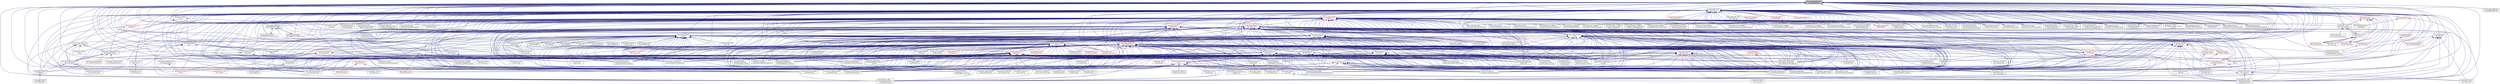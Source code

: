 digraph "libraries/StorageManager/StorageManager.h"
{
 // INTERACTIVE_SVG=YES
  edge [fontname="Helvetica",fontsize="10",labelfontname="Helvetica",labelfontsize="10"];
  node [fontname="Helvetica",fontsize="10",shape=record];
  Node1 [label="libraries/StorageManager\l/StorageManager.h",height=0.2,width=0.4,color="black", fillcolor="grey75", style="filled" fontcolor="black"];
  Node1 -> Node2 [dir="back",color="midnightblue",fontsize="10",style="solid",fontname="Helvetica"];
  Node2 [label="libraries/AC_PID/examples\l/AC_PID_test/AC_PID_test.pde",height=0.2,width=0.4,color="black", fillcolor="white", style="filled",URL="$AC__PID__test_8pde.html"];
  Node1 -> Node3 [dir="back",color="midnightblue",fontsize="10",style="solid",fontname="Helvetica"];
  Node3 [label="libraries/AP_ADC/examples\l/AP_ADC_test/AP_ADC_test.pde",height=0.2,width=0.4,color="black", fillcolor="white", style="filled",URL="$AP__ADC__test_8pde.html"];
  Node1 -> Node4 [dir="back",color="midnightblue",fontsize="10",style="solid",fontname="Helvetica"];
  Node4 [label="libraries/AP_AHRS/examples\l/AHRS_Test/AHRS_Test.pde",height=0.2,width=0.4,color="black", fillcolor="white", style="filled",URL="$AHRS__Test_8pde.html"];
  Node1 -> Node5 [dir="back",color="midnightblue",fontsize="10",style="solid",fontname="Helvetica"];
  Node5 [label="libraries/AP_Airspeed\l/examples/Airspeed/Airspeed.pde",height=0.2,width=0.4,color="black", fillcolor="white", style="filled",URL="$Airspeed_8pde.html"];
  Node1 -> Node6 [dir="back",color="midnightblue",fontsize="10",style="solid",fontname="Helvetica"];
  Node6 [label="libraries/AP_Baro/examples\l/BARO_generic/BARO_generic.pde",height=0.2,width=0.4,color="black", fillcolor="white", style="filled",URL="$BARO__generic_8pde.html"];
  Node1 -> Node7 [dir="back",color="midnightblue",fontsize="10",style="solid",fontname="Helvetica"];
  Node7 [label="libraries/AP_BattMonitor\l/examples/AP_BattMonitor\l_test/AP_BattMonitor_test.pde",height=0.2,width=0.4,color="black", fillcolor="white", style="filled",URL="$AP__BattMonitor__test_8pde.html"];
  Node1 -> Node8 [dir="back",color="midnightblue",fontsize="10",style="solid",fontname="Helvetica"];
  Node8 [label="libraries/AP_Common\l/examples/AP_Common\l/AP_Common.pde",height=0.2,width=0.4,color="black", fillcolor="white", style="filled",URL="$AP__Common_8pde.html"];
  Node1 -> Node9 [dir="back",color="midnightblue",fontsize="10",style="solid",fontname="Helvetica"];
  Node9 [label="libraries/AP_Compass\l/examples/AP_Compass\l_test/AP_Compass_test.pde",height=0.2,width=0.4,color="black", fillcolor="white", style="filled",URL="$AP__Compass__test_8pde.html"];
  Node1 -> Node10 [dir="back",color="midnightblue",fontsize="10",style="solid",fontname="Helvetica"];
  Node10 [label="libraries/AP_Declination\l/examples/AP_Declination\l_test/AP_Declination_test.pde",height=0.2,width=0.4,color="black", fillcolor="white", style="filled",URL="$AP__Declination__test_8pde.html"];
  Node1 -> Node11 [dir="back",color="midnightblue",fontsize="10",style="solid",fontname="Helvetica"];
  Node11 [label="libraries/AP_GPS/examples\l/GPS_AUTO_test/GPS_AUTO\l_test.pde",height=0.2,width=0.4,color="black", fillcolor="white", style="filled",URL="$GPS__AUTO__test_8pde.html"];
  Node1 -> Node12 [dir="back",color="midnightblue",fontsize="10",style="solid",fontname="Helvetica"];
  Node12 [label="libraries/AP_GPS/examples\l/GPS_UBLOX_passthrough\l/GPS_UBLOX_passthrough.pde",height=0.2,width=0.4,color="black", fillcolor="white", style="filled",URL="$GPS__UBLOX__passthrough_8pde.html"];
  Node1 -> Node13 [dir="back",color="midnightblue",fontsize="10",style="solid",fontname="Helvetica"];
  Node13 [label="libraries/AP_HAL/examples\l/AnalogIn/AnalogIn.pde",height=0.2,width=0.4,color="black", fillcolor="white", style="filled",URL="$examples_2AnalogIn_2AnalogIn_8pde.html"];
  Node1 -> Node14 [dir="back",color="midnightblue",fontsize="10",style="solid",fontname="Helvetica"];
  Node14 [label="libraries/AP_HAL/examples\l/Printf/Printf.pde",height=0.2,width=0.4,color="black", fillcolor="white", style="filled",URL="$Printf_8pde.html"];
  Node1 -> Node15 [dir="back",color="midnightblue",fontsize="10",style="solid",fontname="Helvetica"];
  Node15 [label="libraries/AP_HAL/examples\l/RCInput/RCInput.pde",height=0.2,width=0.4,color="black", fillcolor="white", style="filled",URL="$examples_2RCInput_2RCInput_8pde.html"];
  Node1 -> Node16 [dir="back",color="midnightblue",fontsize="10",style="solid",fontname="Helvetica"];
  Node16 [label="libraries/AP_HAL/examples\l/RCInputToRCOutput/RCInputToRCOutput.pde",height=0.2,width=0.4,color="black", fillcolor="white", style="filled",URL="$RCInputToRCOutput_8pde.html"];
  Node1 -> Node17 [dir="back",color="midnightblue",fontsize="10",style="solid",fontname="Helvetica"];
  Node17 [label="libraries/AP_HAL/examples\l/RCOutput/RCOutput.pde",height=0.2,width=0.4,color="black", fillcolor="white", style="filled",URL="$RCOutput_8pde.html"];
  Node1 -> Node18 [dir="back",color="midnightblue",fontsize="10",style="solid",fontname="Helvetica"];
  Node18 [label="libraries/AP_HAL/examples\l/UART_test/UART_test.pde",height=0.2,width=0.4,color="black", fillcolor="white", style="filled",URL="$UART__test_8pde.html"];
  Node1 -> Node19 [dir="back",color="midnightblue",fontsize="10",style="solid",fontname="Helvetica"];
  Node19 [label="libraries/AP_HAL_AVR\l/examples/ArduCopterLibs\l/ArduCopterLibs.pde",height=0.2,width=0.4,color="black", fillcolor="white", style="filled",URL="$ArduCopterLibs_8pde.html"];
  Node1 -> Node20 [dir="back",color="midnightblue",fontsize="10",style="solid",fontname="Helvetica"];
  Node20 [label="libraries/AP_HAL_AVR\l/examples/ArduPlaneLibs\l/ArduPlaneLibs.pde",height=0.2,width=0.4,color="black", fillcolor="white", style="filled",URL="$ArduPlaneLibs_8pde.html"];
  Node1 -> Node21 [dir="back",color="midnightblue",fontsize="10",style="solid",fontname="Helvetica"];
  Node21 [label="libraries/AP_HAL_AVR\l/examples/Blink/Blink.pde",height=0.2,width=0.4,color="black", fillcolor="white", style="filled",URL="$AP__HAL__AVR_2examples_2Blink_2Blink_8pde.html"];
  Node1 -> Node22 [dir="back",color="midnightblue",fontsize="10",style="solid",fontname="Helvetica"];
  Node22 [label="libraries/AP_HAL_AVR\l/examples/Console/Console.pde",height=0.2,width=0.4,color="black", fillcolor="white", style="filled",URL="$AP__HAL__AVR_2examples_2Console_2Console_8pde.html"];
  Node1 -> Node23 [dir="back",color="midnightblue",fontsize="10",style="solid",fontname="Helvetica"];
  Node23 [label="libraries/AP_HAL_AVR\l/examples/I2CDriver_HMC5883\lL/I2CDriver_HMC5883L.pde",height=0.2,width=0.4,color="black", fillcolor="white", style="filled",URL="$AP__HAL__AVR_2examples_2I2CDriver__HMC5883L_2I2CDriver__HMC5883L_8pde.html"];
  Node1 -> Node24 [dir="back",color="midnightblue",fontsize="10",style="solid",fontname="Helvetica"];
  Node24 [label="libraries/AP_HAL_AVR\l/examples/RCInputTest\l/RCInputTest.pde",height=0.2,width=0.4,color="black", fillcolor="white", style="filled",URL="$RCInputTest_8pde.html"];
  Node1 -> Node25 [dir="back",color="midnightblue",fontsize="10",style="solid",fontname="Helvetica"];
  Node25 [label="libraries/AP_HAL_AVR\l/examples/RCJitterTest\l/RCJitterTest.pde",height=0.2,width=0.4,color="black", fillcolor="white", style="filled",URL="$RCJitterTest_8pde.html"];
  Node1 -> Node26 [dir="back",color="midnightblue",fontsize="10",style="solid",fontname="Helvetica"];
  Node26 [label="libraries/AP_HAL_AVR\l/examples/RCPassthroughTest\l/RCPassthroughTest.pde",height=0.2,width=0.4,color="black", fillcolor="white", style="filled",URL="$AP__HAL__AVR_2examples_2RCPassthroughTest_2RCPassthroughTest_8pde.html"];
  Node1 -> Node27 [dir="back",color="midnightblue",fontsize="10",style="solid",fontname="Helvetica"];
  Node27 [label="libraries/AP_HAL_AVR\l/examples/SPIDriver_MPU6000\l/SPIDriver_MPU6000.pde",height=0.2,width=0.4,color="black", fillcolor="white", style="filled",URL="$SPIDriver__MPU6000_8pde.html"];
  Node1 -> Node28 [dir="back",color="midnightblue",fontsize="10",style="solid",fontname="Helvetica"];
  Node28 [label="libraries/AP_HAL_AVR\l/examples/Storage/Storage.pde",height=0.2,width=0.4,color="black", fillcolor="white", style="filled",URL="$AP__HAL__AVR_2examples_2Storage_2Storage_8pde.html"];
  Node1 -> Node29 [dir="back",color="midnightblue",fontsize="10",style="solid",fontname="Helvetica"];
  Node29 [label="libraries/AP_HAL_AVR\l/examples/UARTDriver\l/UARTDriver.pde",height=0.2,width=0.4,color="black", fillcolor="white", style="filled",URL="$AP__HAL__AVR_2examples_2UARTDriver_2UARTDriver_8pde.html"];
  Node1 -> Node30 [dir="back",color="midnightblue",fontsize="10",style="solid",fontname="Helvetica"];
  Node30 [label="libraries/AP_HAL_AVR\l/examples/UtilityStringTest\l/UtilityStringTest.pde",height=0.2,width=0.4,color="black", fillcolor="white", style="filled",URL="$AP__HAL__AVR_2examples_2UtilityStringTest_2UtilityStringTest_8pde.html"];
  Node1 -> Node31 [dir="back",color="midnightblue",fontsize="10",style="solid",fontname="Helvetica"];
  Node31 [label="libraries/AP_HAL_Empty\l/examples/empty_example\l/empty_example.pde",height=0.2,width=0.4,color="black", fillcolor="white", style="filled",URL="$AP__HAL__Empty_2examples_2empty__example_2empty__example_8pde.html"];
  Node1 -> Node32 [dir="back",color="midnightblue",fontsize="10",style="solid",fontname="Helvetica"];
  Node32 [label="libraries/AP_HAL_FLYMAPLE\l/examples/AP_Baro_BMP085\l_test/AP_Baro_BMP085_test.pde",height=0.2,width=0.4,color="black", fillcolor="white", style="filled",URL="$AP__Baro__BMP085__test_8pde.html"];
  Node1 -> Node33 [dir="back",color="midnightblue",fontsize="10",style="solid",fontname="Helvetica"];
  Node33 [label="libraries/AP_HAL_Linux\l/examples/BusTest/BusTest.pde",height=0.2,width=0.4,color="black", fillcolor="white", style="filled",URL="$BusTest_8pde.html"];
  Node1 -> Node34 [dir="back",color="midnightblue",fontsize="10",style="solid",fontname="Helvetica"];
  Node34 [label="libraries/AP_HAL_PX4\l/examples/simple/simple.pde",height=0.2,width=0.4,color="black", fillcolor="white", style="filled",URL="$simple_8pde.html"];
  Node1 -> Node35 [dir="back",color="midnightblue",fontsize="10",style="solid",fontname="Helvetica"];
  Node35 [label="libraries/AP_InertialSensor\l/examples/INS_generic/INS\l_generic.pde",height=0.2,width=0.4,color="black", fillcolor="white", style="filled",URL="$INS__generic_8pde.html"];
  Node1 -> Node36 [dir="back",color="midnightblue",fontsize="10",style="solid",fontname="Helvetica"];
  Node36 [label="libraries/AP_InertialSensor\l/examples/VibTest/VibTest.pde",height=0.2,width=0.4,color="black", fillcolor="white", style="filled",URL="$VibTest_8pde.html"];
  Node1 -> Node37 [dir="back",color="midnightblue",fontsize="10",style="solid",fontname="Helvetica"];
  Node37 [label="libraries/AP_Limits\l/AP_Limit_Geofence.h",height=0.2,width=0.4,color="black", fillcolor="white", style="filled",URL="$AP__Limit__Geofence_8h.html"];
  Node37 -> Node38 [dir="back",color="midnightblue",fontsize="10",style="solid",fontname="Helvetica"];
  Node38 [label="libraries/AP_Limits\l/AP_Limits.h",height=0.2,width=0.4,color="black", fillcolor="white", style="filled",URL="$AP__Limits_8h.html"];
  Node38 -> Node39 [dir="back",color="midnightblue",fontsize="10",style="solid",fontname="Helvetica"];
  Node39 [label="libraries/AP_Limits\l/AP_Limit_Altitude.h",height=0.2,width=0.4,color="red", fillcolor="white", style="filled",URL="$AP__Limit__Altitude_8h.html"];
  Node39 -> Node38 [dir="back",color="midnightblue",fontsize="10",style="solid",fontname="Helvetica"];
  Node38 -> Node37 [dir="back",color="midnightblue",fontsize="10",style="solid",fontname="Helvetica"];
  Node38 -> Node40 [dir="back",color="midnightblue",fontsize="10",style="solid",fontname="Helvetica"];
  Node40 [label="libraries/AP_Limits\l/AP_Limit_GPSLock.h",height=0.2,width=0.4,color="red", fillcolor="white", style="filled",URL="$AP__Limit__GPSLock_8h.html"];
  Node40 -> Node38 [dir="back",color="midnightblue",fontsize="10",style="solid",fontname="Helvetica"];
  Node38 -> Node41 [dir="back",color="midnightblue",fontsize="10",style="solid",fontname="Helvetica"];
  Node41 [label="libraries/AP_Limits\l/AP_Limits.cpp",height=0.2,width=0.4,color="black", fillcolor="white", style="filled",URL="$AP__Limits_8cpp.html"];
  Node37 -> Node42 [dir="back",color="midnightblue",fontsize="10",style="solid",fontname="Helvetica"];
  Node42 [label="libraries/AP_Limits\l/AP_Limit_Geofence.cpp",height=0.2,width=0.4,color="black", fillcolor="white", style="filled",URL="$AP__Limit__Geofence_8cpp.html"];
  Node1 -> Node43 [dir="back",color="midnightblue",fontsize="10",style="solid",fontname="Helvetica"];
  Node43 [label="libraries/AP_Math/examples\l/eulers/eulers.pde",height=0.2,width=0.4,color="black", fillcolor="white", style="filled",URL="$eulers_8pde.html"];
  Node1 -> Node44 [dir="back",color="midnightblue",fontsize="10",style="solid",fontname="Helvetica"];
  Node44 [label="libraries/AP_Math/examples\l/location/location.pde",height=0.2,width=0.4,color="black", fillcolor="white", style="filled",URL="$location_8pde.html"];
  Node1 -> Node45 [dir="back",color="midnightblue",fontsize="10",style="solid",fontname="Helvetica"];
  Node45 [label="libraries/AP_Math/examples\l/polygon/polygon.pde",height=0.2,width=0.4,color="black", fillcolor="white", style="filled",URL="$polygon_8pde.html"];
  Node1 -> Node46 [dir="back",color="midnightblue",fontsize="10",style="solid",fontname="Helvetica"];
  Node46 [label="libraries/AP_Math/examples\l/rotations/rotations.pde",height=0.2,width=0.4,color="black", fillcolor="white", style="filled",URL="$rotations_8pde.html"];
  Node1 -> Node47 [dir="back",color="midnightblue",fontsize="10",style="solid",fontname="Helvetica"];
  Node47 [label="libraries/AP_Menu/examples\l/menu/menu.pde",height=0.2,width=0.4,color="black", fillcolor="white", style="filled",URL="$menu_8pde.html"];
  Node1 -> Node48 [dir="back",color="midnightblue",fontsize="10",style="solid",fontname="Helvetica"];
  Node48 [label="libraries/AP_Mission\l/AP_Mission.h",height=0.2,width=0.4,color="black", fillcolor="white", style="filled",URL="$AP__Mission_8h.html",tooltip="Handles the MAVLINK command mission stack. Reads and writes mission to storage. "];
  Node48 -> Node2 [dir="back",color="midnightblue",fontsize="10",style="solid",fontname="Helvetica"];
  Node48 -> Node4 [dir="back",color="midnightblue",fontsize="10",style="solid",fontname="Helvetica"];
  Node48 -> Node5 [dir="back",color="midnightblue",fontsize="10",style="solid",fontname="Helvetica"];
  Node48 -> Node6 [dir="back",color="midnightblue",fontsize="10",style="solid",fontname="Helvetica"];
  Node48 -> Node7 [dir="back",color="midnightblue",fontsize="10",style="solid",fontname="Helvetica"];
  Node48 -> Node49 [dir="back",color="midnightblue",fontsize="10",style="solid",fontname="Helvetica"];
  Node49 [label="libraries/AP_Camera\l/AP_Camera.h",height=0.2,width=0.4,color="black", fillcolor="white", style="filled",URL="$AP__Camera_8h.html",tooltip="Photo or video camera manager, with EEPROM-backed storage of constants. "];
  Node49 -> Node50 [dir="back",color="midnightblue",fontsize="10",style="solid",fontname="Helvetica"];
  Node50 [label="libraries/AP_Camera\l/AP_Camera.cpp",height=0.2,width=0.4,color="black", fillcolor="white", style="filled",URL="$AP__Camera_8cpp.html"];
  Node49 -> Node19 [dir="back",color="midnightblue",fontsize="10",style="solid",fontname="Helvetica"];
  Node49 -> Node20 [dir="back",color="midnightblue",fontsize="10",style="solid",fontname="Helvetica"];
  Node48 -> Node9 [dir="back",color="midnightblue",fontsize="10",style="solid",fontname="Helvetica"];
  Node48 -> Node11 [dir="back",color="midnightblue",fontsize="10",style="solid",fontname="Helvetica"];
  Node48 -> Node12 [dir="back",color="midnightblue",fontsize="10",style="solid",fontname="Helvetica"];
  Node48 -> Node14 [dir="back",color="midnightblue",fontsize="10",style="solid",fontname="Helvetica"];
  Node48 -> Node15 [dir="back",color="midnightblue",fontsize="10",style="solid",fontname="Helvetica"];
  Node48 -> Node16 [dir="back",color="midnightblue",fontsize="10",style="solid",fontname="Helvetica"];
  Node48 -> Node17 [dir="back",color="midnightblue",fontsize="10",style="solid",fontname="Helvetica"];
  Node48 -> Node18 [dir="back",color="midnightblue",fontsize="10",style="solid",fontname="Helvetica"];
  Node48 -> Node19 [dir="back",color="midnightblue",fontsize="10",style="solid",fontname="Helvetica"];
  Node48 -> Node20 [dir="back",color="midnightblue",fontsize="10",style="solid",fontname="Helvetica"];
  Node48 -> Node32 [dir="back",color="midnightblue",fontsize="10",style="solid",fontname="Helvetica"];
  Node48 -> Node34 [dir="back",color="midnightblue",fontsize="10",style="solid",fontname="Helvetica"];
  Node48 -> Node35 [dir="back",color="midnightblue",fontsize="10",style="solid",fontname="Helvetica"];
  Node48 -> Node36 [dir="back",color="midnightblue",fontsize="10",style="solid",fontname="Helvetica"];
  Node48 -> Node43 [dir="back",color="midnightblue",fontsize="10",style="solid",fontname="Helvetica"];
  Node48 -> Node44 [dir="back",color="midnightblue",fontsize="10",style="solid",fontname="Helvetica"];
  Node48 -> Node46 [dir="back",color="midnightblue",fontsize="10",style="solid",fontname="Helvetica"];
  Node48 -> Node51 [dir="back",color="midnightblue",fontsize="10",style="solid",fontname="Helvetica"];
  Node51 [label="libraries/AP_Mission\l/AP_Mission.cpp",height=0.2,width=0.4,color="black", fillcolor="white", style="filled",URL="$AP__Mission_8cpp.html",tooltip="Handles the MAVLINK command mission stack. Reads and writes mission to storage. "];
  Node48 -> Node52 [dir="back",color="midnightblue",fontsize="10",style="solid",fontname="Helvetica"];
  Node52 [label="libraries/AP_Mission\l/examples/AP_Mission\l_test/AP_Mission_test.pde",height=0.2,width=0.4,color="black", fillcolor="white", style="filled",URL="$AP__Mission__test_8pde.html"];
  Node48 -> Node53 [dir="back",color="midnightblue",fontsize="10",style="solid",fontname="Helvetica"];
  Node53 [label="libraries/AP_Motors\l/examples/AP_Motors\l_test/AP_Motors_test.pde",height=0.2,width=0.4,color="black", fillcolor="white", style="filled",URL="$AP__Motors__test_8pde.html"];
  Node48 -> Node54 [dir="back",color="midnightblue",fontsize="10",style="solid",fontname="Helvetica"];
  Node54 [label="libraries/AP_Motors\l/examples/AP_Motors\l_Time_test/AP_Motors\l_Time_test.pde",height=0.2,width=0.4,color="black", fillcolor="white", style="filled",URL="$AP__Motors__Time__test_8pde.html"];
  Node48 -> Node55 [dir="back",color="midnightblue",fontsize="10",style="solid",fontname="Helvetica"];
  Node55 [label="libraries/AP_Mount\l/examples/trivial_AP\l_Mount/trivial_AP_Mount.pde",height=0.2,width=0.4,color="black", fillcolor="white", style="filled",URL="$trivial__AP__Mount_8pde.html"];
  Node48 -> Node56 [dir="back",color="midnightblue",fontsize="10",style="solid",fontname="Helvetica"];
  Node56 [label="libraries/AP_Notify\l/examples/ToshibaLED\l_test/ToshibaLED_test.pde",height=0.2,width=0.4,color="black", fillcolor="white", style="filled",URL="$ToshibaLED__test_8pde.html"];
  Node48 -> Node57 [dir="back",color="midnightblue",fontsize="10",style="solid",fontname="Helvetica"];
  Node57 [label="libraries/AP_OpticalFlow\l/examples/AP_OpticalFlow\l_test/AP_OpticalFlow_test.pde",height=0.2,width=0.4,color="black", fillcolor="white", style="filled",URL="$AP__OpticalFlow__test_8pde.html"];
  Node48 -> Node58 [dir="back",color="midnightblue",fontsize="10",style="solid",fontname="Helvetica"];
  Node58 [label="libraries/AP_RangeFinder\l/examples/RFIND_test/RFIND\l_test.pde",height=0.2,width=0.4,color="black", fillcolor="white", style="filled",URL="$RFIND__test_8pde.html"];
  Node48 -> Node59 [dir="back",color="midnightblue",fontsize="10",style="solid",fontname="Helvetica"];
  Node59 [label="libraries/AP_Scheduler\l/examples/Scheduler_test\l/Scheduler_test.pde",height=0.2,width=0.4,color="black", fillcolor="white", style="filled",URL="$Scheduler__test_8pde.html"];
  Node48 -> Node60 [dir="back",color="midnightblue",fontsize="10",style="solid",fontname="Helvetica"];
  Node60 [label="libraries/APM_OBC/APM\l_OBC.h",height=0.2,width=0.4,color="black", fillcolor="white", style="filled",URL="$APM__OBC_8h.html"];
  Node60 -> Node61 [dir="back",color="midnightblue",fontsize="10",style="solid",fontname="Helvetica"];
  Node61 [label="libraries/APM_OBC/APM\l_OBC.cpp",height=0.2,width=0.4,color="black", fillcolor="white", style="filled",URL="$APM__OBC_8cpp.html"];
  Node48 -> Node62 [dir="back",color="midnightblue",fontsize="10",style="solid",fontname="Helvetica"];
  Node62 [label="libraries/DataFlash\l/examples/DataFlash\l_test/DataFlash_test.pde",height=0.2,width=0.4,color="black", fillcolor="white", style="filled",URL="$DataFlash__test_8pde.html"];
  Node48 -> Node63 [dir="back",color="midnightblue",fontsize="10",style="solid",fontname="Helvetica"];
  Node63 [label="libraries/GCS_Console\l/examples/Console/Console.pde",height=0.2,width=0.4,color="black", fillcolor="white", style="filled",URL="$GCS__Console_2examples_2Console_2Console_8pde.html"];
  Node48 -> Node64 [dir="back",color="midnightblue",fontsize="10",style="solid",fontname="Helvetica"];
  Node64 [label="libraries/GCS_MAVLink\l/examples/routing/routing.pde",height=0.2,width=0.4,color="black", fillcolor="white", style="filled",URL="$routing_8pde.html"];
  Node48 -> Node65 [dir="back",color="midnightblue",fontsize="10",style="solid",fontname="Helvetica"];
  Node65 [label="libraries/GCS_MAVLink\l/GCS.h",height=0.2,width=0.4,color="black", fillcolor="white", style="filled",URL="$GCS_8h.html",tooltip="Interface definition for the various Ground Control System. "];
  Node65 -> Node49 [dir="back",color="midnightblue",fontsize="10",style="solid",fontname="Helvetica"];
  Node65 -> Node66 [dir="back",color="midnightblue",fontsize="10",style="solid",fontname="Helvetica"];
  Node66 [label="libraries/AP_InertialSensor\l/AP_InertialSensor_UserInteract\l_MAVLink.cpp",height=0.2,width=0.4,color="black", fillcolor="white", style="filled",URL="$AP__InertialSensor__UserInteract__MAVLink_8cpp.html"];
  Node65 -> Node67 [dir="back",color="midnightblue",fontsize="10",style="solid",fontname="Helvetica"];
  Node67 [label="libraries/AP_Terrain\l/AP_Terrain.cpp",height=0.2,width=0.4,color="black", fillcolor="white", style="filled",URL="$AP__Terrain_8cpp.html"];
  Node65 -> Node68 [dir="back",color="midnightblue",fontsize="10",style="solid",fontname="Helvetica"];
  Node68 [label="libraries/AP_Terrain\l/TerrainGCS.cpp",height=0.2,width=0.4,color="black", fillcolor="white", style="filled",URL="$TerrainGCS_8cpp.html"];
  Node65 -> Node69 [dir="back",color="midnightblue",fontsize="10",style="solid",fontname="Helvetica"];
  Node69 [label="libraries/AP_Terrain\l/TerrainIO.cpp",height=0.2,width=0.4,color="black", fillcolor="white", style="filled",URL="$TerrainIO_8cpp.html"];
  Node65 -> Node70 [dir="back",color="midnightblue",fontsize="10",style="solid",fontname="Helvetica"];
  Node70 [label="libraries/AP_Terrain\l/TerrainMission.cpp",height=0.2,width=0.4,color="black", fillcolor="white", style="filled",URL="$TerrainMission_8cpp.html"];
  Node65 -> Node71 [dir="back",color="midnightblue",fontsize="10",style="solid",fontname="Helvetica"];
  Node71 [label="libraries/AP_Terrain\l/TerrainUtil.cpp",height=0.2,width=0.4,color="black", fillcolor="white", style="filled",URL="$TerrainUtil_8cpp.html"];
  Node65 -> Node61 [dir="back",color="midnightblue",fontsize="10",style="solid",fontname="Helvetica"];
  Node65 -> Node64 [dir="back",color="midnightblue",fontsize="10",style="solid",fontname="Helvetica"];
  Node65 -> Node72 [dir="back",color="midnightblue",fontsize="10",style="solid",fontname="Helvetica"];
  Node72 [label="libraries/GCS_MAVLink\l/GCS_Common.cpp",height=0.2,width=0.4,color="black", fillcolor="white", style="filled",URL="$GCS__Common_8cpp.html"];
  Node65 -> Node73 [dir="back",color="midnightblue",fontsize="10",style="solid",fontname="Helvetica"];
  Node73 [label="libraries/GCS_MAVLink\l/GCS_Logs.cpp",height=0.2,width=0.4,color="black", fillcolor="white", style="filled",URL="$GCS__Logs_8cpp.html"];
  Node65 -> Node74 [dir="back",color="midnightblue",fontsize="10",style="solid",fontname="Helvetica"];
  Node74 [label="libraries/GCS_MAVLink\l/GCS_MAVLink.cpp",height=0.2,width=0.4,color="black", fillcolor="white", style="filled",URL="$GCS__MAVLink_8cpp.html"];
  Node65 -> Node75 [dir="back",color="midnightblue",fontsize="10",style="solid",fontname="Helvetica"];
  Node75 [label="libraries/GCS_MAVLink\l/GCS_serial_control.cpp",height=0.2,width=0.4,color="black", fillcolor="white", style="filled",URL="$GCS__serial__control_8cpp.html"];
  Node65 -> Node76 [dir="back",color="midnightblue",fontsize="10",style="solid",fontname="Helvetica"];
  Node76 [label="libraries/GCS_MAVLink\l/MAVLink_routing.cpp",height=0.2,width=0.4,color="black", fillcolor="white", style="filled",URL="$MAVLink__routing_8cpp.html"];
  Node48 -> Node77 [dir="back",color="midnightblue",fontsize="10",style="solid",fontname="Helvetica"];
  Node77 [label="libraries/RC_Channel\l/examples/RC_Channel\l/RC_Channel.pde",height=0.2,width=0.4,color="black", fillcolor="white", style="filled",URL="$RC__Channel_8pde.html"];
  Node48 -> Node78 [dir="back",color="midnightblue",fontsize="10",style="solid",fontname="Helvetica"];
  Node78 [label="libraries/StorageManager\l/examples/StorageTest/StorageTest.pde",height=0.2,width=0.4,color="black", fillcolor="white", style="filled",URL="$StorageTest_8pde.html"];
  Node1 -> Node52 [dir="back",color="midnightblue",fontsize="10",style="solid",fontname="Helvetica"];
  Node1 -> Node53 [dir="back",color="midnightblue",fontsize="10",style="solid",fontname="Helvetica"];
  Node1 -> Node54 [dir="back",color="midnightblue",fontsize="10",style="solid",fontname="Helvetica"];
  Node1 -> Node55 [dir="back",color="midnightblue",fontsize="10",style="solid",fontname="Helvetica"];
  Node1 -> Node79 [dir="back",color="midnightblue",fontsize="10",style="solid",fontname="Helvetica"];
  Node79 [label="libraries/AP_Notify\l/examples/AP_Notify\l_test/AP_Notify_test.pde",height=0.2,width=0.4,color="black", fillcolor="white", style="filled",URL="$AP__Notify__test_8pde.html"];
  Node1 -> Node56 [dir="back",color="midnightblue",fontsize="10",style="solid",fontname="Helvetica"];
  Node1 -> Node57 [dir="back",color="midnightblue",fontsize="10",style="solid",fontname="Helvetica"];
  Node1 -> Node80 [dir="back",color="midnightblue",fontsize="10",style="solid",fontname="Helvetica"];
  Node80 [label="libraries/AP_Parachute\l/examples/AP_Parachute\l_test/AP_Parachute_test.pde",height=0.2,width=0.4,color="black", fillcolor="white", style="filled",URL="$AP__Parachute__test_8pde.html"];
  Node1 -> Node81 [dir="back",color="midnightblue",fontsize="10",style="solid",fontname="Helvetica"];
  Node81 [label="libraries/AP_Param\l/AP_Param.h",height=0.2,width=0.4,color="black", fillcolor="white", style="filled",URL="$AP__Param_8h.html",tooltip="A system for managing and storing variables that are of general interest to the system. "];
  Node81 -> Node82 [dir="back",color="midnightblue",fontsize="10",style="solid",fontname="Helvetica"];
  Node82 [label="libraries/AC_AttitudeControl\l/AC_AttitudeControl.h",height=0.2,width=0.4,color="black", fillcolor="white", style="filled",URL="$AC__AttitudeControl_8h.html",tooltip="ArduCopter attitude control library. "];
  Node82 -> Node83 [dir="back",color="midnightblue",fontsize="10",style="solid",fontname="Helvetica"];
  Node83 [label="libraries/AC_AttitudeControl\l/AC_AttitudeControl.cpp",height=0.2,width=0.4,color="black", fillcolor="white", style="filled",URL="$AC__AttitudeControl_8cpp.html"];
  Node82 -> Node84 [dir="back",color="midnightblue",fontsize="10",style="solid",fontname="Helvetica"];
  Node84 [label="libraries/AC_AttitudeControl\l/AC_AttitudeControl_Heli.h",height=0.2,width=0.4,color="red", fillcolor="white", style="filled",URL="$AC__AttitudeControl__Heli_8h.html",tooltip="ArduCopter attitude control library for traditional helicopters. "];
  Node82 -> Node85 [dir="back",color="midnightblue",fontsize="10",style="solid",fontname="Helvetica"];
  Node85 [label="libraries/AC_AttitudeControl\l/AC_PosControl.h",height=0.2,width=0.4,color="black", fillcolor="white", style="filled",URL="$AC__PosControl_8h.html"];
  Node85 -> Node86 [dir="back",color="midnightblue",fontsize="10",style="solid",fontname="Helvetica"];
  Node86 [label="libraries/AC_AttitudeControl\l/AC_PosControl.cpp",height=0.2,width=0.4,color="black", fillcolor="white", style="filled",URL="$AC__PosControl_8cpp.html"];
  Node85 -> Node87 [dir="back",color="midnightblue",fontsize="10",style="solid",fontname="Helvetica"];
  Node87 [label="libraries/AC_WPNav\l/AC_Circle.h",height=0.2,width=0.4,color="black", fillcolor="white", style="filled",URL="$AC__Circle_8h.html"];
  Node87 -> Node88 [dir="back",color="midnightblue",fontsize="10",style="solid",fontname="Helvetica"];
  Node88 [label="libraries/AC_WPNav\l/AC_Circle.cpp",height=0.2,width=0.4,color="black", fillcolor="white", style="filled",URL="$AC__Circle_8cpp.html"];
  Node85 -> Node89 [dir="back",color="midnightblue",fontsize="10",style="solid",fontname="Helvetica"];
  Node89 [label="libraries/AC_WPNav\l/AC_WPNav.h",height=0.2,width=0.4,color="black", fillcolor="white", style="filled",URL="$AC__WPNav_8h.html"];
  Node89 -> Node90 [dir="back",color="midnightblue",fontsize="10",style="solid",fontname="Helvetica"];
  Node90 [label="libraries/AC_WPNav\l/AC_WPNav.cpp",height=0.2,width=0.4,color="black", fillcolor="white", style="filled",URL="$AC__WPNav_8cpp.html"];
  Node82 -> Node89 [dir="back",color="midnightblue",fontsize="10",style="solid",fontname="Helvetica"];
  Node81 -> Node85 [dir="back",color="midnightblue",fontsize="10",style="solid",fontname="Helvetica"];
  Node81 -> Node91 [dir="back",color="midnightblue",fontsize="10",style="solid",fontname="Helvetica"];
  Node91 [label="libraries/AC_Fence\l/AC_Fence.h",height=0.2,width=0.4,color="black", fillcolor="white", style="filled",URL="$AC__Fence_8h.html"];
  Node91 -> Node92 [dir="back",color="midnightblue",fontsize="10",style="solid",fontname="Helvetica"];
  Node92 [label="libraries/AC_Fence\l/AC_Fence.cpp",height=0.2,width=0.4,color="black", fillcolor="white", style="filled",URL="$AC__Fence_8cpp.html"];
  Node81 -> Node93 [dir="back",color="midnightblue",fontsize="10",style="solid",fontname="Helvetica"];
  Node93 [label="libraries/AC_PID/AC\l_HELI_PID.h",height=0.2,width=0.4,color="black", fillcolor="white", style="filled",URL="$AC__HELI__PID_8h.html",tooltip="Helicopter Specific Rate PID algorithm, with EEPROM-backed storage of constants. "];
  Node93 -> Node84 [dir="back",color="midnightblue",fontsize="10",style="solid",fontname="Helvetica"];
  Node93 -> Node94 [dir="back",color="midnightblue",fontsize="10",style="solid",fontname="Helvetica"];
  Node94 [label="libraries/AC_PID/AC\l_HELI_PID.cpp",height=0.2,width=0.4,color="black", fillcolor="white", style="filled",URL="$AC__HELI__PID_8cpp.html",tooltip="Generic PID algorithm. "];
  Node93 -> Node2 [dir="back",color="midnightblue",fontsize="10",style="solid",fontname="Helvetica"];
  Node81 -> Node95 [dir="back",color="midnightblue",fontsize="10",style="solid",fontname="Helvetica"];
  Node95 [label="libraries/AC_PID/AC_P.h",height=0.2,width=0.4,color="black", fillcolor="white", style="filled",URL="$AC__P_8h.html"];
  Node95 -> Node82 [dir="back",color="midnightblue",fontsize="10",style="solid",fontname="Helvetica"];
  Node95 -> Node85 [dir="back",color="midnightblue",fontsize="10",style="solid",fontname="Helvetica"];
  Node95 -> Node96 [dir="back",color="midnightblue",fontsize="10",style="solid",fontname="Helvetica"];
  Node96 [label="libraries/AC_PID/AC\l_P.cpp",height=0.2,width=0.4,color="black", fillcolor="white", style="filled",URL="$AC__P_8cpp.html",tooltip="Generic P algorithm. "];
  Node95 -> Node19 [dir="back",color="midnightblue",fontsize="10",style="solid",fontname="Helvetica"];
  Node81 -> Node97 [dir="back",color="midnightblue",fontsize="10",style="solid",fontname="Helvetica"];
  Node97 [label="libraries/AC_PID/AC\l_PI_2D.h",height=0.2,width=0.4,color="black", fillcolor="white", style="filled",URL="$AC__PI__2D_8h.html",tooltip="Generic PID algorithm, with EEPROM-backed storage of constants. "];
  Node97 -> Node85 [dir="back",color="midnightblue",fontsize="10",style="solid",fontname="Helvetica"];
  Node97 -> Node98 [dir="back",color="midnightblue",fontsize="10",style="solid",fontname="Helvetica"];
  Node98 [label="libraries/AC_PID/AC\l_PI_2D.cpp",height=0.2,width=0.4,color="black", fillcolor="white", style="filled",URL="$AC__PI__2D_8cpp.html",tooltip="Generic PID algorithm. "];
  Node81 -> Node99 [dir="back",color="midnightblue",fontsize="10",style="solid",fontname="Helvetica"];
  Node99 [label="libraries/AC_PID/AC\l_PID.h",height=0.2,width=0.4,color="black", fillcolor="white", style="filled",URL="$AC__PID_8h.html",tooltip="Generic PID algorithm, with EEPROM-backed storage of constants. "];
  Node99 -> Node82 [dir="back",color="midnightblue",fontsize="10",style="solid",fontname="Helvetica"];
  Node99 -> Node85 [dir="back",color="midnightblue",fontsize="10",style="solid",fontname="Helvetica"];
  Node99 -> Node93 [dir="back",color="midnightblue",fontsize="10",style="solid",fontname="Helvetica"];
  Node99 -> Node100 [dir="back",color="midnightblue",fontsize="10",style="solid",fontname="Helvetica"];
  Node100 [label="libraries/AC_PID/AC\l_PID.cpp",height=0.2,width=0.4,color="black", fillcolor="white", style="filled",URL="$AC__PID_8cpp.html",tooltip="Generic PID algorithm. "];
  Node99 -> Node2 [dir="back",color="midnightblue",fontsize="10",style="solid",fontname="Helvetica"];
  Node99 -> Node19 [dir="back",color="midnightblue",fontsize="10",style="solid",fontname="Helvetica"];
  Node81 -> Node2 [dir="back",color="midnightblue",fontsize="10",style="solid",fontname="Helvetica"];
  Node81 -> Node101 [dir="back",color="midnightblue",fontsize="10",style="solid",fontname="Helvetica"];
  Node101 [label="libraries/AC_Sprayer\l/AC_Sprayer.h",height=0.2,width=0.4,color="black", fillcolor="white", style="filled",URL="$AC__Sprayer_8h.html",tooltip="Crop sprayer library. "];
  Node101 -> Node102 [dir="back",color="midnightblue",fontsize="10",style="solid",fontname="Helvetica"];
  Node102 [label="libraries/AC_Sprayer\l/AC_Sprayer.cpp",height=0.2,width=0.4,color="black", fillcolor="white", style="filled",URL="$AC__Sprayer_8cpp.html"];
  Node81 -> Node87 [dir="back",color="midnightblue",fontsize="10",style="solid",fontname="Helvetica"];
  Node81 -> Node89 [dir="back",color="midnightblue",fontsize="10",style="solid",fontname="Helvetica"];
  Node81 -> Node3 [dir="back",color="midnightblue",fontsize="10",style="solid",fontname="Helvetica"];
  Node81 -> Node103 [dir="back",color="midnightblue",fontsize="10",style="solid",fontname="Helvetica"];
  Node103 [label="libraries/AP_AHRS/AP\l_AHRS.h",height=0.2,width=0.4,color="black", fillcolor="white", style="filled",URL="$AP__AHRS_8h.html"];
  Node103 -> Node82 [dir="back",color="midnightblue",fontsize="10",style="solid",fontname="Helvetica"];
  Node103 -> Node2 [dir="back",color="midnightblue",fontsize="10",style="solid",fontname="Helvetica"];
  Node103 -> Node104 [dir="back",color="midnightblue",fontsize="10",style="solid",fontname="Helvetica"];
  Node104 [label="libraries/AP_AHRS/AP\l_AHRS.cpp",height=0.2,width=0.4,color="black", fillcolor="white", style="filled",URL="$AP__AHRS_8cpp.html"];
  Node103 -> Node105 [dir="back",color="midnightblue",fontsize="10",style="solid",fontname="Helvetica"];
  Node105 [label="libraries/AP_AHRS/AP\l_AHRS_DCM.cpp",height=0.2,width=0.4,color="black", fillcolor="white", style="filled",URL="$AP__AHRS__DCM_8cpp.html"];
  Node103 -> Node106 [dir="back",color="midnightblue",fontsize="10",style="solid",fontname="Helvetica"];
  Node106 [label="libraries/AP_AHRS/AP\l_AHRS_NavEKF.cpp",height=0.2,width=0.4,color="black", fillcolor="white", style="filled",URL="$AP__AHRS__NavEKF_8cpp.html"];
  Node103 -> Node107 [dir="back",color="midnightblue",fontsize="10",style="solid",fontname="Helvetica"];
  Node107 [label="libraries/AP_AHRS/AP\l_AHRS_NavEKF.h",height=0.2,width=0.4,color="black", fillcolor="white", style="filled",URL="$AP__AHRS__NavEKF_8h.html"];
  Node107 -> Node103 [dir="back",color="midnightblue",fontsize="10",style="solid",fontname="Helvetica"];
  Node103 -> Node4 [dir="back",color="midnightblue",fontsize="10",style="solid",fontname="Helvetica"];
  Node103 -> Node5 [dir="back",color="midnightblue",fontsize="10",style="solid",fontname="Helvetica"];
  Node103 -> Node108 [dir="back",color="midnightblue",fontsize="10",style="solid",fontname="Helvetica"];
  Node108 [label="libraries/AP_Arming\l/AP_Arming.h",height=0.2,width=0.4,color="black", fillcolor="white", style="filled",URL="$AP__Arming_8h.html"];
  Node108 -> Node109 [dir="back",color="midnightblue",fontsize="10",style="solid",fontname="Helvetica"];
  Node109 [label="libraries/AP_Arming\l/AP_Arming.cpp",height=0.2,width=0.4,color="black", fillcolor="white", style="filled",URL="$AP__Arming_8cpp.html"];
  Node103 -> Node6 [dir="back",color="midnightblue",fontsize="10",style="solid",fontname="Helvetica"];
  Node103 -> Node7 [dir="back",color="midnightblue",fontsize="10",style="solid",fontname="Helvetica"];
  Node103 -> Node49 [dir="back",color="midnightblue",fontsize="10",style="solid",fontname="Helvetica"];
  Node103 -> Node9 [dir="back",color="midnightblue",fontsize="10",style="solid",fontname="Helvetica"];
  Node103 -> Node110 [dir="back",color="midnightblue",fontsize="10",style="solid",fontname="Helvetica"];
  Node110 [label="libraries/AP_Frsky\l_Telem/AP_Frsky_Telem.h",height=0.2,width=0.4,color="red", fillcolor="white", style="filled",URL="$AP__Frsky__Telem_8h.html"];
  Node103 -> Node11 [dir="back",color="midnightblue",fontsize="10",style="solid",fontname="Helvetica"];
  Node103 -> Node12 [dir="back",color="midnightblue",fontsize="10",style="solid",fontname="Helvetica"];
  Node103 -> Node14 [dir="back",color="midnightblue",fontsize="10",style="solid",fontname="Helvetica"];
  Node103 -> Node15 [dir="back",color="midnightblue",fontsize="10",style="solid",fontname="Helvetica"];
  Node103 -> Node16 [dir="back",color="midnightblue",fontsize="10",style="solid",fontname="Helvetica"];
  Node103 -> Node17 [dir="back",color="midnightblue",fontsize="10",style="solid",fontname="Helvetica"];
  Node103 -> Node18 [dir="back",color="midnightblue",fontsize="10",style="solid",fontname="Helvetica"];
  Node103 -> Node19 [dir="back",color="midnightblue",fontsize="10",style="solid",fontname="Helvetica"];
  Node103 -> Node20 [dir="back",color="midnightblue",fontsize="10",style="solid",fontname="Helvetica"];
  Node103 -> Node34 [dir="back",color="midnightblue",fontsize="10",style="solid",fontname="Helvetica"];
  Node103 -> Node111 [dir="back",color="midnightblue",fontsize="10",style="solid",fontname="Helvetica"];
  Node111 [label="libraries/AP_InertialNav\l/AP_InertialNav.h",height=0.2,width=0.4,color="red", fillcolor="white", style="filled",URL="$AP__InertialNav_8h.html"];
  Node111 -> Node85 [dir="back",color="midnightblue",fontsize="10",style="solid",fontname="Helvetica"];
  Node111 -> Node91 [dir="back",color="midnightblue",fontsize="10",style="solid",fontname="Helvetica"];
  Node111 -> Node101 [dir="back",color="midnightblue",fontsize="10",style="solid",fontname="Helvetica"];
  Node111 -> Node87 [dir="back",color="midnightblue",fontsize="10",style="solid",fontname="Helvetica"];
  Node111 -> Node89 [dir="back",color="midnightblue",fontsize="10",style="solid",fontname="Helvetica"];
  Node111 -> Node19 [dir="back",color="midnightblue",fontsize="10",style="solid",fontname="Helvetica"];
  Node103 -> Node35 [dir="back",color="midnightblue",fontsize="10",style="solid",fontname="Helvetica"];
  Node103 -> Node36 [dir="back",color="midnightblue",fontsize="10",style="solid",fontname="Helvetica"];
  Node103 -> Node112 [dir="back",color="midnightblue",fontsize="10",style="solid",fontname="Helvetica"];
  Node112 [label="libraries/AP_L1_Control\l/AP_L1_Control.h",height=0.2,width=0.4,color="red", fillcolor="white", style="filled",URL="$AP__L1__Control_8h.html",tooltip="L1 Control algorithm. This is a instance of an AP_Navigation class. "];
  Node103 -> Node43 [dir="back",color="midnightblue",fontsize="10",style="solid",fontname="Helvetica"];
  Node103 -> Node44 [dir="back",color="midnightblue",fontsize="10",style="solid",fontname="Helvetica"];
  Node103 -> Node46 [dir="back",color="midnightblue",fontsize="10",style="solid",fontname="Helvetica"];
  Node103 -> Node48 [dir="back",color="midnightblue",fontsize="10",style="solid",fontname="Helvetica"];
  Node103 -> Node52 [dir="back",color="midnightblue",fontsize="10",style="solid",fontname="Helvetica"];
  Node103 -> Node53 [dir="back",color="midnightblue",fontsize="10",style="solid",fontname="Helvetica"];
  Node103 -> Node54 [dir="back",color="midnightblue",fontsize="10",style="solid",fontname="Helvetica"];
  Node103 -> Node113 [dir="back",color="midnightblue",fontsize="10",style="solid",fontname="Helvetica"];
  Node113 [label="libraries/AP_Mount\l/AP_Gimbal.h",height=0.2,width=0.4,color="red", fillcolor="white", style="filled",URL="$AP__Gimbal_8h.html"];
  Node103 -> Node114 [dir="back",color="midnightblue",fontsize="10",style="solid",fontname="Helvetica"];
  Node114 [label="libraries/AP_Mount\l/AP_Mount.h",height=0.2,width=0.4,color="red", fillcolor="white", style="filled",URL="$AP__Mount_8h.html"];
  Node114 -> Node19 [dir="back",color="midnightblue",fontsize="10",style="solid",fontname="Helvetica"];
  Node114 -> Node20 [dir="back",color="midnightblue",fontsize="10",style="solid",fontname="Helvetica"];
  Node114 -> Node115 [dir="back",color="midnightblue",fontsize="10",style="solid",fontname="Helvetica"];
  Node115 [label="libraries/AP_Mount\l/AP_Mount.cpp",height=0.2,width=0.4,color="black", fillcolor="white", style="filled",URL="$AP__Mount_8cpp.html"];
  Node114 -> Node116 [dir="back",color="midnightblue",fontsize="10",style="solid",fontname="Helvetica"];
  Node116 [label="libraries/AP_Mount\l/AP_Mount_Alexmos.h",height=0.2,width=0.4,color="red", fillcolor="white", style="filled",URL="$AP__Mount__Alexmos_8h.html"];
  Node116 -> Node115 [dir="back",color="midnightblue",fontsize="10",style="solid",fontname="Helvetica"];
  Node114 -> Node55 [dir="back",color="midnightblue",fontsize="10",style="solid",fontname="Helvetica"];
  Node114 -> Node65 [dir="back",color="midnightblue",fontsize="10",style="solid",fontname="Helvetica"];
  Node103 -> Node116 [dir="back",color="midnightblue",fontsize="10",style="solid",fontname="Helvetica"];
  Node103 -> Node117 [dir="back",color="midnightblue",fontsize="10",style="solid",fontname="Helvetica"];
  Node117 [label="libraries/AP_Mount\l/AP_Mount_MAVLink.h",height=0.2,width=0.4,color="red", fillcolor="white", style="filled",URL="$AP__Mount__MAVLink_8h.html"];
  Node117 -> Node115 [dir="back",color="midnightblue",fontsize="10",style="solid",fontname="Helvetica"];
  Node103 -> Node118 [dir="back",color="midnightblue",fontsize="10",style="solid",fontname="Helvetica"];
  Node118 [label="libraries/AP_Mount\l/AP_Mount_Servo.h",height=0.2,width=0.4,color="red", fillcolor="white", style="filled",URL="$AP__Mount__Servo_8h.html"];
  Node118 -> Node115 [dir="back",color="midnightblue",fontsize="10",style="solid",fontname="Helvetica"];
  Node103 -> Node119 [dir="back",color="midnightblue",fontsize="10",style="solid",fontname="Helvetica"];
  Node119 [label="libraries/AP_Mount\l/AP_Mount_SToRM32.h",height=0.2,width=0.4,color="red", fillcolor="white", style="filled",URL="$AP__Mount__SToRM32_8h.html"];
  Node119 -> Node115 [dir="back",color="midnightblue",fontsize="10",style="solid",fontname="Helvetica"];
  Node103 -> Node55 [dir="back",color="midnightblue",fontsize="10",style="solid",fontname="Helvetica"];
  Node103 -> Node120 [dir="back",color="midnightblue",fontsize="10",style="solid",fontname="Helvetica"];
  Node120 [label="libraries/AP_NavEKF\l/AP_NavEKF.cpp",height=0.2,width=0.4,color="black", fillcolor="white", style="filled",URL="$AP__NavEKF_8cpp.html"];
  Node103 -> Node121 [dir="back",color="midnightblue",fontsize="10",style="solid",fontname="Helvetica"];
  Node121 [label="libraries/AP_NavEKF\l/AP_SmallEKF.h",height=0.2,width=0.4,color="black", fillcolor="white", style="filled",URL="$AP__SmallEKF_8h.html"];
  Node121 -> Node122 [dir="back",color="midnightblue",fontsize="10",style="solid",fontname="Helvetica"];
  Node122 [label="libraries/AP_NavEKF\l/AP_SmallEKF.cpp",height=0.2,width=0.4,color="black", fillcolor="white", style="filled",URL="$AP__SmallEKF_8cpp.html"];
  Node103 -> Node122 [dir="back",color="midnightblue",fontsize="10",style="solid",fontname="Helvetica"];
  Node103 -> Node56 [dir="back",color="midnightblue",fontsize="10",style="solid",fontname="Helvetica"];
  Node103 -> Node57 [dir="back",color="midnightblue",fontsize="10",style="solid",fontname="Helvetica"];
  Node103 -> Node123 [dir="back",color="midnightblue",fontsize="10",style="solid",fontname="Helvetica"];
  Node123 [label="libraries/AP_Rally\l/AP_Rally.h",height=0.2,width=0.4,color="black", fillcolor="white", style="filled",URL="$AP__Rally_8h.html",tooltip="Handles rally point storage and retrieval. "];
  Node123 -> Node2 [dir="back",color="midnightblue",fontsize="10",style="solid",fontname="Helvetica"];
  Node123 -> Node4 [dir="back",color="midnightblue",fontsize="10",style="solid",fontname="Helvetica"];
  Node123 -> Node5 [dir="back",color="midnightblue",fontsize="10",style="solid",fontname="Helvetica"];
  Node123 -> Node6 [dir="back",color="midnightblue",fontsize="10",style="solid",fontname="Helvetica"];
  Node123 -> Node9 [dir="back",color="midnightblue",fontsize="10",style="solid",fontname="Helvetica"];
  Node123 -> Node11 [dir="back",color="midnightblue",fontsize="10",style="solid",fontname="Helvetica"];
  Node123 -> Node12 [dir="back",color="midnightblue",fontsize="10",style="solid",fontname="Helvetica"];
  Node123 -> Node14 [dir="back",color="midnightblue",fontsize="10",style="solid",fontname="Helvetica"];
  Node123 -> Node15 [dir="back",color="midnightblue",fontsize="10",style="solid",fontname="Helvetica"];
  Node123 -> Node16 [dir="back",color="midnightblue",fontsize="10",style="solid",fontname="Helvetica"];
  Node123 -> Node17 [dir="back",color="midnightblue",fontsize="10",style="solid",fontname="Helvetica"];
  Node123 -> Node18 [dir="back",color="midnightblue",fontsize="10",style="solid",fontname="Helvetica"];
  Node123 -> Node34 [dir="back",color="midnightblue",fontsize="10",style="solid",fontname="Helvetica"];
  Node123 -> Node35 [dir="back",color="midnightblue",fontsize="10",style="solid",fontname="Helvetica"];
  Node123 -> Node36 [dir="back",color="midnightblue",fontsize="10",style="solid",fontname="Helvetica"];
  Node123 -> Node43 [dir="back",color="midnightblue",fontsize="10",style="solid",fontname="Helvetica"];
  Node123 -> Node46 [dir="back",color="midnightblue",fontsize="10",style="solid",fontname="Helvetica"];
  Node123 -> Node52 [dir="back",color="midnightblue",fontsize="10",style="solid",fontname="Helvetica"];
  Node123 -> Node124 [dir="back",color="midnightblue",fontsize="10",style="solid",fontname="Helvetica"];
  Node124 [label="libraries/AP_Rally\l/AP_Rally.cpp",height=0.2,width=0.4,color="black", fillcolor="white", style="filled",URL="$AP__Rally_8cpp.html"];
  Node123 -> Node58 [dir="back",color="midnightblue",fontsize="10",style="solid",fontname="Helvetica"];
  Node123 -> Node59 [dir="back",color="midnightblue",fontsize="10",style="solid",fontname="Helvetica"];
  Node123 -> Node62 [dir="back",color="midnightblue",fontsize="10",style="solid",fontname="Helvetica"];
  Node123 -> Node64 [dir="back",color="midnightblue",fontsize="10",style="solid",fontname="Helvetica"];
  Node123 -> Node77 [dir="back",color="midnightblue",fontsize="10",style="solid",fontname="Helvetica"];
  Node123 -> Node78 [dir="back",color="midnightblue",fontsize="10",style="solid",fontname="Helvetica"];
  Node103 -> Node58 [dir="back",color="midnightblue",fontsize="10",style="solid",fontname="Helvetica"];
  Node103 -> Node59 [dir="back",color="midnightblue",fontsize="10",style="solid",fontname="Helvetica"];
  Node103 -> Node125 [dir="back",color="midnightblue",fontsize="10",style="solid",fontname="Helvetica"];
  Node125 [label="libraries/AP_TECS/AP\l_TECS.h",height=0.2,width=0.4,color="red", fillcolor="white", style="filled",URL="$AP__TECS_8h.html",tooltip="Combined Total Energy Speed &amp; Height Control. This is a instance of an AP_SpdHgtControl class..."];
  Node103 -> Node126 [dir="back",color="midnightblue",fontsize="10",style="solid",fontname="Helvetica"];
  Node126 [label="libraries/APM_Control\l/AP_PitchController.h",height=0.2,width=0.4,color="red", fillcolor="white", style="filled",URL="$AP__PitchController_8h.html"];
  Node103 -> Node127 [dir="back",color="midnightblue",fontsize="10",style="solid",fontname="Helvetica"];
  Node127 [label="libraries/APM_Control\l/AP_RollController.h",height=0.2,width=0.4,color="red", fillcolor="white", style="filled",URL="$AP__RollController_8h.html"];
  Node103 -> Node128 [dir="back",color="midnightblue",fontsize="10",style="solid",fontname="Helvetica"];
  Node128 [label="libraries/APM_Control\l/AP_SteerController.h",height=0.2,width=0.4,color="red", fillcolor="white", style="filled",URL="$AP__SteerController_8h.html"];
  Node103 -> Node129 [dir="back",color="midnightblue",fontsize="10",style="solid",fontname="Helvetica"];
  Node129 [label="libraries/APM_Control\l/AP_YawController.h",height=0.2,width=0.4,color="red", fillcolor="white", style="filled",URL="$AP__YawController_8h.html"];
  Node103 -> Node130 [dir="back",color="midnightblue",fontsize="10",style="solid",fontname="Helvetica"];
  Node130 [label="libraries/DataFlash\l/DataFlash.h",height=0.2,width=0.4,color="red", fillcolor="white", style="filled",URL="$DataFlash_8h.html"];
  Node130 -> Node2 [dir="back",color="midnightblue",fontsize="10",style="solid",fontname="Helvetica"];
  Node130 -> Node4 [dir="back",color="midnightblue",fontsize="10",style="solid",fontname="Helvetica"];
  Node130 -> Node5 [dir="back",color="midnightblue",fontsize="10",style="solid",fontname="Helvetica"];
  Node130 -> Node6 [dir="back",color="midnightblue",fontsize="10",style="solid",fontname="Helvetica"];
  Node130 -> Node7 [dir="back",color="midnightblue",fontsize="10",style="solid",fontname="Helvetica"];
  Node130 -> Node9 [dir="back",color="midnightblue",fontsize="10",style="solid",fontname="Helvetica"];
  Node130 -> Node11 [dir="back",color="midnightblue",fontsize="10",style="solid",fontname="Helvetica"];
  Node130 -> Node12 [dir="back",color="midnightblue",fontsize="10",style="solid",fontname="Helvetica"];
  Node130 -> Node14 [dir="back",color="midnightblue",fontsize="10",style="solid",fontname="Helvetica"];
  Node130 -> Node15 [dir="back",color="midnightblue",fontsize="10",style="solid",fontname="Helvetica"];
  Node130 -> Node16 [dir="back",color="midnightblue",fontsize="10",style="solid",fontname="Helvetica"];
  Node130 -> Node17 [dir="back",color="midnightblue",fontsize="10",style="solid",fontname="Helvetica"];
  Node130 -> Node18 [dir="back",color="midnightblue",fontsize="10",style="solid",fontname="Helvetica"];
  Node130 -> Node19 [dir="back",color="midnightblue",fontsize="10",style="solid",fontname="Helvetica"];
  Node130 -> Node20 [dir="back",color="midnightblue",fontsize="10",style="solid",fontname="Helvetica"];
  Node130 -> Node32 [dir="back",color="midnightblue",fontsize="10",style="solid",fontname="Helvetica"];
  Node130 -> Node34 [dir="back",color="midnightblue",fontsize="10",style="solid",fontname="Helvetica"];
  Node130 -> Node131 [dir="back",color="midnightblue",fontsize="10",style="solid",fontname="Helvetica"];
  Node131 [label="libraries/SITL/SITL.h",height=0.2,width=0.4,color="red", fillcolor="white", style="filled",URL="$SITL_8h.html"];
  Node131 -> Node4 [dir="back",color="midnightblue",fontsize="10",style="solid",fontname="Helvetica"];
  Node131 -> Node14 [dir="back",color="midnightblue",fontsize="10",style="solid",fontname="Helvetica"];
  Node131 -> Node15 [dir="back",color="midnightblue",fontsize="10",style="solid",fontname="Helvetica"];
  Node131 -> Node16 [dir="back",color="midnightblue",fontsize="10",style="solid",fontname="Helvetica"];
  Node131 -> Node17 [dir="back",color="midnightblue",fontsize="10",style="solid",fontname="Helvetica"];
  Node131 -> Node18 [dir="back",color="midnightblue",fontsize="10",style="solid",fontname="Helvetica"];
  Node131 -> Node34 [dir="back",color="midnightblue",fontsize="10",style="solid",fontname="Helvetica"];
  Node131 -> Node132 [dir="back",color="midnightblue",fontsize="10",style="solid",fontname="Helvetica"];
  Node132 [label="libraries/AP_HAL_SITL\l/SITL_State.h",height=0.2,width=0.4,color="red", fillcolor="white", style="filled",URL="$SITL__State_8h.html"];
  Node131 -> Node43 [dir="back",color="midnightblue",fontsize="10",style="solid",fontname="Helvetica"];
  Node131 -> Node44 [dir="back",color="midnightblue",fontsize="10",style="solid",fontname="Helvetica"];
  Node131 -> Node46 [dir="back",color="midnightblue",fontsize="10",style="solid",fontname="Helvetica"];
  Node131 -> Node52 [dir="back",color="midnightblue",fontsize="10",style="solid",fontname="Helvetica"];
  Node131 -> Node59 [dir="back",color="midnightblue",fontsize="10",style="solid",fontname="Helvetica"];
  Node131 -> Node64 [dir="back",color="midnightblue",fontsize="10",style="solid",fontname="Helvetica"];
  Node131 -> Node77 [dir="back",color="midnightblue",fontsize="10",style="solid",fontname="Helvetica"];
  Node131 -> Node78 [dir="back",color="midnightblue",fontsize="10",style="solid",fontname="Helvetica"];
  Node130 -> Node35 [dir="back",color="midnightblue",fontsize="10",style="solid",fontname="Helvetica"];
  Node130 -> Node36 [dir="back",color="midnightblue",fontsize="10",style="solid",fontname="Helvetica"];
  Node130 -> Node43 [dir="back",color="midnightblue",fontsize="10",style="solid",fontname="Helvetica"];
  Node130 -> Node44 [dir="back",color="midnightblue",fontsize="10",style="solid",fontname="Helvetica"];
  Node130 -> Node46 [dir="back",color="midnightblue",fontsize="10",style="solid",fontname="Helvetica"];
  Node130 -> Node52 [dir="back",color="midnightblue",fontsize="10",style="solid",fontname="Helvetica"];
  Node130 -> Node53 [dir="back",color="midnightblue",fontsize="10",style="solid",fontname="Helvetica"];
  Node130 -> Node54 [dir="back",color="midnightblue",fontsize="10",style="solid",fontname="Helvetica"];
  Node130 -> Node55 [dir="back",color="midnightblue",fontsize="10",style="solid",fontname="Helvetica"];
  Node130 -> Node56 [dir="back",color="midnightblue",fontsize="10",style="solid",fontname="Helvetica"];
  Node130 -> Node57 [dir="back",color="midnightblue",fontsize="10",style="solid",fontname="Helvetica"];
  Node130 -> Node58 [dir="back",color="midnightblue",fontsize="10",style="solid",fontname="Helvetica"];
  Node130 -> Node59 [dir="back",color="midnightblue",fontsize="10",style="solid",fontname="Helvetica"];
  Node130 -> Node133 [dir="back",color="midnightblue",fontsize="10",style="solid",fontname="Helvetica"];
  Node133 [label="libraries/AP_SpdHgtControl\l/AP_SpdHgtControl.h",height=0.2,width=0.4,color="black", fillcolor="white", style="filled",URL="$AP__SpdHgtControl_8h.html",tooltip="generic speed &amp; height controller interface "];
  Node133 -> Node125 [dir="back",color="midnightblue",fontsize="10",style="solid",fontname="Helvetica"];
  Node130 -> Node125 [dir="back",color="midnightblue",fontsize="10",style="solid",fontname="Helvetica"];
  Node130 -> Node67 [dir="back",color="midnightblue",fontsize="10",style="solid",fontname="Helvetica"];
  Node130 -> Node134 [dir="back",color="midnightblue",fontsize="10",style="solid",fontname="Helvetica"];
  Node134 [label="libraries/APM_Control\l/AP_AutoTune.h",height=0.2,width=0.4,color="red", fillcolor="white", style="filled",URL="$AP__AutoTune_8h.html"];
  Node134 -> Node126 [dir="back",color="midnightblue",fontsize="10",style="solid",fontname="Helvetica"];
  Node134 -> Node127 [dir="back",color="midnightblue",fontsize="10",style="solid",fontname="Helvetica"];
  Node130 -> Node126 [dir="back",color="midnightblue",fontsize="10",style="solid",fontname="Helvetica"];
  Node130 -> Node127 [dir="back",color="midnightblue",fontsize="10",style="solid",fontname="Helvetica"];
  Node130 -> Node62 [dir="back",color="midnightblue",fontsize="10",style="solid",fontname="Helvetica"];
  Node130 -> Node135 [dir="back",color="midnightblue",fontsize="10",style="solid",fontname="Helvetica"];
  Node135 [label="libraries/DataFlash\l/LogFile.cpp",height=0.2,width=0.4,color="black", fillcolor="white", style="filled",URL="$LogFile_8cpp.html"];
  Node130 -> Node64 [dir="back",color="midnightblue",fontsize="10",style="solid",fontname="Helvetica"];
  Node130 -> Node65 [dir="back",color="midnightblue",fontsize="10",style="solid",fontname="Helvetica"];
  Node130 -> Node73 [dir="back",color="midnightblue",fontsize="10",style="solid",fontname="Helvetica"];
  Node130 -> Node75 [dir="back",color="midnightblue",fontsize="10",style="solid",fontname="Helvetica"];
  Node130 -> Node77 [dir="back",color="midnightblue",fontsize="10",style="solid",fontname="Helvetica"];
  Node130 -> Node78 [dir="back",color="midnightblue",fontsize="10",style="solid",fontname="Helvetica"];
  Node103 -> Node62 [dir="back",color="midnightblue",fontsize="10",style="solid",fontname="Helvetica"];
  Node103 -> Node135 [dir="back",color="midnightblue",fontsize="10",style="solid",fontname="Helvetica"];
  Node103 -> Node64 [dir="back",color="midnightblue",fontsize="10",style="solid",fontname="Helvetica"];
  Node103 -> Node72 [dir="back",color="midnightblue",fontsize="10",style="solid",fontname="Helvetica"];
  Node103 -> Node77 [dir="back",color="midnightblue",fontsize="10",style="solid",fontname="Helvetica"];
  Node103 -> Node78 [dir="back",color="midnightblue",fontsize="10",style="solid",fontname="Helvetica"];
  Node81 -> Node4 [dir="back",color="midnightblue",fontsize="10",style="solid",fontname="Helvetica"];
  Node81 -> Node136 [dir="back",color="midnightblue",fontsize="10",style="solid",fontname="Helvetica"];
  Node136 [label="libraries/AP_Airspeed\l/AP_Airspeed.h",height=0.2,width=0.4,color="black", fillcolor="white", style="filled",URL="$AP__Airspeed_8h.html"];
  Node136 -> Node2 [dir="back",color="midnightblue",fontsize="10",style="solid",fontname="Helvetica"];
  Node136 -> Node103 [dir="back",color="midnightblue",fontsize="10",style="solid",fontname="Helvetica"];
  Node136 -> Node4 [dir="back",color="midnightblue",fontsize="10",style="solid",fontname="Helvetica"];
  Node136 -> Node137 [dir="back",color="midnightblue",fontsize="10",style="solid",fontname="Helvetica"];
  Node137 [label="libraries/AP_Airspeed\l/Airspeed_Calibration.cpp",height=0.2,width=0.4,color="black", fillcolor="white", style="filled",URL="$Airspeed__Calibration_8cpp.html"];
  Node136 -> Node138 [dir="back",color="midnightblue",fontsize="10",style="solid",fontname="Helvetica"];
  Node138 [label="libraries/AP_Airspeed\l/AP_Airspeed.cpp",height=0.2,width=0.4,color="black", fillcolor="white", style="filled",URL="$AP__Airspeed_8cpp.html"];
  Node136 -> Node139 [dir="back",color="midnightblue",fontsize="10",style="solid",fontname="Helvetica"];
  Node139 [label="libraries/AP_Airspeed\l/AP_Airspeed_analog.cpp",height=0.2,width=0.4,color="black", fillcolor="white", style="filled",URL="$AP__Airspeed__analog_8cpp.html"];
  Node136 -> Node5 [dir="back",color="midnightblue",fontsize="10",style="solid",fontname="Helvetica"];
  Node136 -> Node6 [dir="back",color="midnightblue",fontsize="10",style="solid",fontname="Helvetica"];
  Node136 -> Node7 [dir="back",color="midnightblue",fontsize="10",style="solid",fontname="Helvetica"];
  Node136 -> Node9 [dir="back",color="midnightblue",fontsize="10",style="solid",fontname="Helvetica"];
  Node136 -> Node11 [dir="back",color="midnightblue",fontsize="10",style="solid",fontname="Helvetica"];
  Node136 -> Node12 [dir="back",color="midnightblue",fontsize="10",style="solid",fontname="Helvetica"];
  Node136 -> Node14 [dir="back",color="midnightblue",fontsize="10",style="solid",fontname="Helvetica"];
  Node136 -> Node15 [dir="back",color="midnightblue",fontsize="10",style="solid",fontname="Helvetica"];
  Node136 -> Node16 [dir="back",color="midnightblue",fontsize="10",style="solid",fontname="Helvetica"];
  Node136 -> Node17 [dir="back",color="midnightblue",fontsize="10",style="solid",fontname="Helvetica"];
  Node136 -> Node18 [dir="back",color="midnightblue",fontsize="10",style="solid",fontname="Helvetica"];
  Node136 -> Node19 [dir="back",color="midnightblue",fontsize="10",style="solid",fontname="Helvetica"];
  Node136 -> Node20 [dir="back",color="midnightblue",fontsize="10",style="solid",fontname="Helvetica"];
  Node136 -> Node34 [dir="back",color="midnightblue",fontsize="10",style="solid",fontname="Helvetica"];
  Node136 -> Node35 [dir="back",color="midnightblue",fontsize="10",style="solid",fontname="Helvetica"];
  Node136 -> Node36 [dir="back",color="midnightblue",fontsize="10",style="solid",fontname="Helvetica"];
  Node136 -> Node43 [dir="back",color="midnightblue",fontsize="10",style="solid",fontname="Helvetica"];
  Node136 -> Node44 [dir="back",color="midnightblue",fontsize="10",style="solid",fontname="Helvetica"];
  Node136 -> Node46 [dir="back",color="midnightblue",fontsize="10",style="solid",fontname="Helvetica"];
  Node136 -> Node52 [dir="back",color="midnightblue",fontsize="10",style="solid",fontname="Helvetica"];
  Node136 -> Node53 [dir="back",color="midnightblue",fontsize="10",style="solid",fontname="Helvetica"];
  Node136 -> Node54 [dir="back",color="midnightblue",fontsize="10",style="solid",fontname="Helvetica"];
  Node136 -> Node55 [dir="back",color="midnightblue",fontsize="10",style="solid",fontname="Helvetica"];
  Node136 -> Node140 [dir="back",color="midnightblue",fontsize="10",style="solid",fontname="Helvetica"];
  Node140 [label="libraries/AP_NavEKF\l/AP_NavEKF.h",height=0.2,width=0.4,color="black", fillcolor="white", style="filled",URL="$AP__NavEKF_8h.html"];
  Node140 -> Node2 [dir="back",color="midnightblue",fontsize="10",style="solid",fontname="Helvetica"];
  Node140 -> Node107 [dir="back",color="midnightblue",fontsize="10",style="solid",fontname="Helvetica"];
  Node140 -> Node4 [dir="back",color="midnightblue",fontsize="10",style="solid",fontname="Helvetica"];
  Node140 -> Node5 [dir="back",color="midnightblue",fontsize="10",style="solid",fontname="Helvetica"];
  Node140 -> Node6 [dir="back",color="midnightblue",fontsize="10",style="solid",fontname="Helvetica"];
  Node140 -> Node7 [dir="back",color="midnightblue",fontsize="10",style="solid",fontname="Helvetica"];
  Node140 -> Node9 [dir="back",color="midnightblue",fontsize="10",style="solid",fontname="Helvetica"];
  Node140 -> Node11 [dir="back",color="midnightblue",fontsize="10",style="solid",fontname="Helvetica"];
  Node140 -> Node12 [dir="back",color="midnightblue",fontsize="10",style="solid",fontname="Helvetica"];
  Node140 -> Node14 [dir="back",color="midnightblue",fontsize="10",style="solid",fontname="Helvetica"];
  Node140 -> Node15 [dir="back",color="midnightblue",fontsize="10",style="solid",fontname="Helvetica"];
  Node140 -> Node16 [dir="back",color="midnightblue",fontsize="10",style="solid",fontname="Helvetica"];
  Node140 -> Node17 [dir="back",color="midnightblue",fontsize="10",style="solid",fontname="Helvetica"];
  Node140 -> Node18 [dir="back",color="midnightblue",fontsize="10",style="solid",fontname="Helvetica"];
  Node140 -> Node19 [dir="back",color="midnightblue",fontsize="10",style="solid",fontname="Helvetica"];
  Node140 -> Node34 [dir="back",color="midnightblue",fontsize="10",style="solid",fontname="Helvetica"];
  Node140 -> Node35 [dir="back",color="midnightblue",fontsize="10",style="solid",fontname="Helvetica"];
  Node140 -> Node36 [dir="back",color="midnightblue",fontsize="10",style="solid",fontname="Helvetica"];
  Node140 -> Node43 [dir="back",color="midnightblue",fontsize="10",style="solid",fontname="Helvetica"];
  Node140 -> Node44 [dir="back",color="midnightblue",fontsize="10",style="solid",fontname="Helvetica"];
  Node140 -> Node46 [dir="back",color="midnightblue",fontsize="10",style="solid",fontname="Helvetica"];
  Node140 -> Node52 [dir="back",color="midnightblue",fontsize="10",style="solid",fontname="Helvetica"];
  Node140 -> Node53 [dir="back",color="midnightblue",fontsize="10",style="solid",fontname="Helvetica"];
  Node140 -> Node54 [dir="back",color="midnightblue",fontsize="10",style="solid",fontname="Helvetica"];
  Node140 -> Node120 [dir="back",color="midnightblue",fontsize="10",style="solid",fontname="Helvetica"];
  Node140 -> Node121 [dir="back",color="midnightblue",fontsize="10",style="solid",fontname="Helvetica"];
  Node140 -> Node56 [dir="back",color="midnightblue",fontsize="10",style="solid",fontname="Helvetica"];
  Node140 -> Node58 [dir="back",color="midnightblue",fontsize="10",style="solid",fontname="Helvetica"];
  Node140 -> Node59 [dir="back",color="midnightblue",fontsize="10",style="solid",fontname="Helvetica"];
  Node140 -> Node62 [dir="back",color="midnightblue",fontsize="10",style="solid",fontname="Helvetica"];
  Node140 -> Node64 [dir="back",color="midnightblue",fontsize="10",style="solid",fontname="Helvetica"];
  Node140 -> Node77 [dir="back",color="midnightblue",fontsize="10",style="solid",fontname="Helvetica"];
  Node140 -> Node78 [dir="back",color="midnightblue",fontsize="10",style="solid",fontname="Helvetica"];
  Node136 -> Node121 [dir="back",color="midnightblue",fontsize="10",style="solid",fontname="Helvetica"];
  Node136 -> Node56 [dir="back",color="midnightblue",fontsize="10",style="solid",fontname="Helvetica"];
  Node136 -> Node57 [dir="back",color="midnightblue",fontsize="10",style="solid",fontname="Helvetica"];
  Node136 -> Node58 [dir="back",color="midnightblue",fontsize="10",style="solid",fontname="Helvetica"];
  Node136 -> Node59 [dir="back",color="midnightblue",fontsize="10",style="solid",fontname="Helvetica"];
  Node136 -> Node130 [dir="back",color="midnightblue",fontsize="10",style="solid",fontname="Helvetica"];
  Node136 -> Node62 [dir="back",color="midnightblue",fontsize="10",style="solid",fontname="Helvetica"];
  Node136 -> Node64 [dir="back",color="midnightblue",fontsize="10",style="solid",fontname="Helvetica"];
  Node136 -> Node77 [dir="back",color="midnightblue",fontsize="10",style="solid",fontname="Helvetica"];
  Node136 -> Node78 [dir="back",color="midnightblue",fontsize="10",style="solid",fontname="Helvetica"];
  Node81 -> Node5 [dir="back",color="midnightblue",fontsize="10",style="solid",fontname="Helvetica"];
  Node81 -> Node108 [dir="back",color="midnightblue",fontsize="10",style="solid",fontname="Helvetica"];
  Node81 -> Node141 [dir="back",color="midnightblue",fontsize="10",style="solid",fontname="Helvetica"];
  Node141 [label="libraries/AP_Baro/AP\l_Baro.h",height=0.2,width=0.4,color="black", fillcolor="white", style="filled",URL="$AP__Baro_8h.html"];
  Node141 -> Node2 [dir="back",color="midnightblue",fontsize="10",style="solid",fontname="Helvetica"];
  Node141 -> Node103 [dir="back",color="midnightblue",fontsize="10",style="solid",fontname="Helvetica"];
  Node141 -> Node4 [dir="back",color="midnightblue",fontsize="10",style="solid",fontname="Helvetica"];
  Node141 -> Node5 [dir="back",color="midnightblue",fontsize="10",style="solid",fontname="Helvetica"];
  Node141 -> Node142 [dir="back",color="midnightblue",fontsize="10",style="solid",fontname="Helvetica"];
  Node142 [label="libraries/AP_Baro/AP\l_Baro.cpp",height=0.2,width=0.4,color="black", fillcolor="white", style="filled",URL="$AP__Baro_8cpp.html"];
  Node141 -> Node143 [dir="back",color="midnightblue",fontsize="10",style="solid",fontname="Helvetica"];
  Node143 [label="libraries/AP_Baro/AP\l_Baro_Backend.h",height=0.2,width=0.4,color="black", fillcolor="white", style="filled",URL="$AP__Baro__Backend_8h.html"];
  Node143 -> Node141 [dir="back",color="midnightblue",fontsize="10",style="solid",fontname="Helvetica"];
  Node141 -> Node144 [dir="back",color="midnightblue",fontsize="10",style="solid",fontname="Helvetica"];
  Node144 [label="libraries/AP_Baro/AP\l_Baro_MS5611.h",height=0.2,width=0.4,color="black", fillcolor="white", style="filled",URL="$AP__Baro__MS5611_8h.html"];
  Node144 -> Node141 [dir="back",color="midnightblue",fontsize="10",style="solid",fontname="Helvetica"];
  Node141 -> Node145 [dir="back",color="midnightblue",fontsize="10",style="solid",fontname="Helvetica"];
  Node145 [label="libraries/AP_Baro/AP\l_Baro_BMP085.h",height=0.2,width=0.4,color="black", fillcolor="white", style="filled",URL="$AP__Baro__BMP085_8h.html"];
  Node145 -> Node141 [dir="back",color="midnightblue",fontsize="10",style="solid",fontname="Helvetica"];
  Node141 -> Node146 [dir="back",color="midnightblue",fontsize="10",style="solid",fontname="Helvetica"];
  Node146 [label="libraries/AP_Baro/AP\l_Baro_HIL.h",height=0.2,width=0.4,color="black", fillcolor="white", style="filled",URL="$AP__Baro__HIL_8h.html"];
  Node146 -> Node141 [dir="back",color="midnightblue",fontsize="10",style="solid",fontname="Helvetica"];
  Node141 -> Node147 [dir="back",color="midnightblue",fontsize="10",style="solid",fontname="Helvetica"];
  Node147 [label="libraries/AP_Baro/AP\l_Baro_PX4.h",height=0.2,width=0.4,color="black", fillcolor="white", style="filled",URL="$AP__Baro__PX4_8h.html"];
  Node147 -> Node141 [dir="back",color="midnightblue",fontsize="10",style="solid",fontname="Helvetica"];
  Node147 -> Node148 [dir="back",color="midnightblue",fontsize="10",style="solid",fontname="Helvetica"];
  Node148 [label="libraries/AP_Baro/AP\l_Baro_PX4.cpp",height=0.2,width=0.4,color="black", fillcolor="white", style="filled",URL="$AP__Baro__PX4_8cpp.html"];
  Node141 -> Node149 [dir="back",color="midnightblue",fontsize="10",style="solid",fontname="Helvetica"];
  Node149 [label="libraries/AP_Baro/AP\l_Baro_Backend.cpp",height=0.2,width=0.4,color="black", fillcolor="white", style="filled",URL="$AP__Baro__Backend_8cpp.html"];
  Node141 -> Node150 [dir="back",color="midnightblue",fontsize="10",style="solid",fontname="Helvetica"];
  Node150 [label="libraries/AP_Baro/AP\l_Baro_BMP085.cpp",height=0.2,width=0.4,color="black", fillcolor="white", style="filled",URL="$AP__Baro__BMP085_8cpp.html"];
  Node141 -> Node151 [dir="back",color="midnightblue",fontsize="10",style="solid",fontname="Helvetica"];
  Node151 [label="libraries/AP_Baro/AP\l_Baro_HIL.cpp",height=0.2,width=0.4,color="black", fillcolor="white", style="filled",URL="$AP__Baro__HIL_8cpp.html"];
  Node141 -> Node152 [dir="back",color="midnightblue",fontsize="10",style="solid",fontname="Helvetica"];
  Node152 [label="libraries/AP_Baro/AP\l_Baro_MS5611.cpp",height=0.2,width=0.4,color="black", fillcolor="white", style="filled",URL="$AP__Baro__MS5611_8cpp.html"];
  Node141 -> Node148 [dir="back",color="midnightblue",fontsize="10",style="solid",fontname="Helvetica"];
  Node141 -> Node6 [dir="back",color="midnightblue",fontsize="10",style="solid",fontname="Helvetica"];
  Node141 -> Node7 [dir="back",color="midnightblue",fontsize="10",style="solid",fontname="Helvetica"];
  Node141 -> Node9 [dir="back",color="midnightblue",fontsize="10",style="solid",fontname="Helvetica"];
  Node141 -> Node110 [dir="back",color="midnightblue",fontsize="10",style="solid",fontname="Helvetica"];
  Node141 -> Node11 [dir="back",color="midnightblue",fontsize="10",style="solid",fontname="Helvetica"];
  Node141 -> Node12 [dir="back",color="midnightblue",fontsize="10",style="solid",fontname="Helvetica"];
  Node141 -> Node14 [dir="back",color="midnightblue",fontsize="10",style="solid",fontname="Helvetica"];
  Node141 -> Node15 [dir="back",color="midnightblue",fontsize="10",style="solid",fontname="Helvetica"];
  Node141 -> Node16 [dir="back",color="midnightblue",fontsize="10",style="solid",fontname="Helvetica"];
  Node141 -> Node17 [dir="back",color="midnightblue",fontsize="10",style="solid",fontname="Helvetica"];
  Node141 -> Node18 [dir="back",color="midnightblue",fontsize="10",style="solid",fontname="Helvetica"];
  Node141 -> Node19 [dir="back",color="midnightblue",fontsize="10",style="solid",fontname="Helvetica"];
  Node141 -> Node20 [dir="back",color="midnightblue",fontsize="10",style="solid",fontname="Helvetica"];
  Node141 -> Node32 [dir="back",color="midnightblue",fontsize="10",style="solid",fontname="Helvetica"];
  Node141 -> Node34 [dir="back",color="midnightblue",fontsize="10",style="solid",fontname="Helvetica"];
  Node141 -> Node132 [dir="back",color="midnightblue",fontsize="10",style="solid",fontname="Helvetica"];
  Node141 -> Node111 [dir="back",color="midnightblue",fontsize="10",style="solid",fontname="Helvetica"];
  Node141 -> Node35 [dir="back",color="midnightblue",fontsize="10",style="solid",fontname="Helvetica"];
  Node141 -> Node36 [dir="back",color="midnightblue",fontsize="10",style="solid",fontname="Helvetica"];
  Node141 -> Node43 [dir="back",color="midnightblue",fontsize="10",style="solid",fontname="Helvetica"];
  Node141 -> Node44 [dir="back",color="midnightblue",fontsize="10",style="solid",fontname="Helvetica"];
  Node141 -> Node46 [dir="back",color="midnightblue",fontsize="10",style="solid",fontname="Helvetica"];
  Node141 -> Node52 [dir="back",color="midnightblue",fontsize="10",style="solid",fontname="Helvetica"];
  Node141 -> Node53 [dir="back",color="midnightblue",fontsize="10",style="solid",fontname="Helvetica"];
  Node141 -> Node54 [dir="back",color="midnightblue",fontsize="10",style="solid",fontname="Helvetica"];
  Node141 -> Node55 [dir="back",color="midnightblue",fontsize="10",style="solid",fontname="Helvetica"];
  Node141 -> Node140 [dir="back",color="midnightblue",fontsize="10",style="solid",fontname="Helvetica"];
  Node141 -> Node121 [dir="back",color="midnightblue",fontsize="10",style="solid",fontname="Helvetica"];
  Node141 -> Node56 [dir="back",color="midnightblue",fontsize="10",style="solid",fontname="Helvetica"];
  Node141 -> Node57 [dir="back",color="midnightblue",fontsize="10",style="solid",fontname="Helvetica"];
  Node141 -> Node58 [dir="back",color="midnightblue",fontsize="10",style="solid",fontname="Helvetica"];
  Node141 -> Node59 [dir="back",color="midnightblue",fontsize="10",style="solid",fontname="Helvetica"];
  Node141 -> Node60 [dir="back",color="midnightblue",fontsize="10",style="solid",fontname="Helvetica"];
  Node141 -> Node130 [dir="back",color="midnightblue",fontsize="10",style="solid",fontname="Helvetica"];
  Node141 -> Node62 [dir="back",color="midnightblue",fontsize="10",style="solid",fontname="Helvetica"];
  Node141 -> Node135 [dir="back",color="midnightblue",fontsize="10",style="solid",fontname="Helvetica"];
  Node141 -> Node64 [dir="back",color="midnightblue",fontsize="10",style="solid",fontname="Helvetica"];
  Node141 -> Node77 [dir="back",color="midnightblue",fontsize="10",style="solid",fontname="Helvetica"];
  Node141 -> Node78 [dir="back",color="midnightblue",fontsize="10",style="solid",fontname="Helvetica"];
  Node81 -> Node6 [dir="back",color="midnightblue",fontsize="10",style="solid",fontname="Helvetica"];
  Node81 -> Node153 [dir="back",color="midnightblue",fontsize="10",style="solid",fontname="Helvetica"];
  Node153 [label="libraries/AP_BattMonitor\l/AP_BattMonitor.h",height=0.2,width=0.4,color="red", fillcolor="white", style="filled",URL="$AP__BattMonitor_8h.html"];
  Node153 -> Node4 [dir="back",color="midnightblue",fontsize="10",style="solid",fontname="Helvetica"];
  Node153 -> Node5 [dir="back",color="midnightblue",fontsize="10",style="solid",fontname="Helvetica"];
  Node153 -> Node6 [dir="back",color="midnightblue",fontsize="10",style="solid",fontname="Helvetica"];
  Node153 -> Node154 [dir="back",color="midnightblue",fontsize="10",style="solid",fontname="Helvetica"];
  Node154 [label="libraries/AP_BattMonitor\l/AP_BattMonitor.cpp",height=0.2,width=0.4,color="black", fillcolor="white", style="filled",URL="$AP__BattMonitor_8cpp.html"];
  Node153 -> Node7 [dir="back",color="midnightblue",fontsize="10",style="solid",fontname="Helvetica"];
  Node153 -> Node9 [dir="back",color="midnightblue",fontsize="10",style="solid",fontname="Helvetica"];
  Node153 -> Node110 [dir="back",color="midnightblue",fontsize="10",style="solid",fontname="Helvetica"];
  Node153 -> Node11 [dir="back",color="midnightblue",fontsize="10",style="solid",fontname="Helvetica"];
  Node153 -> Node12 [dir="back",color="midnightblue",fontsize="10",style="solid",fontname="Helvetica"];
  Node153 -> Node14 [dir="back",color="midnightblue",fontsize="10",style="solid",fontname="Helvetica"];
  Node153 -> Node15 [dir="back",color="midnightblue",fontsize="10",style="solid",fontname="Helvetica"];
  Node153 -> Node16 [dir="back",color="midnightblue",fontsize="10",style="solid",fontname="Helvetica"];
  Node153 -> Node17 [dir="back",color="midnightblue",fontsize="10",style="solid",fontname="Helvetica"];
  Node153 -> Node18 [dir="back",color="midnightblue",fontsize="10",style="solid",fontname="Helvetica"];
  Node153 -> Node19 [dir="back",color="midnightblue",fontsize="10",style="solid",fontname="Helvetica"];
  Node153 -> Node20 [dir="back",color="midnightblue",fontsize="10",style="solid",fontname="Helvetica"];
  Node153 -> Node34 [dir="back",color="midnightblue",fontsize="10",style="solid",fontname="Helvetica"];
  Node153 -> Node35 [dir="back",color="midnightblue",fontsize="10",style="solid",fontname="Helvetica"];
  Node153 -> Node36 [dir="back",color="midnightblue",fontsize="10",style="solid",fontname="Helvetica"];
  Node153 -> Node43 [dir="back",color="midnightblue",fontsize="10",style="solid",fontname="Helvetica"];
  Node153 -> Node44 [dir="back",color="midnightblue",fontsize="10",style="solid",fontname="Helvetica"];
  Node153 -> Node46 [dir="back",color="midnightblue",fontsize="10",style="solid",fontname="Helvetica"];
  Node153 -> Node52 [dir="back",color="midnightblue",fontsize="10",style="solid",fontname="Helvetica"];
  Node153 -> Node53 [dir="back",color="midnightblue",fontsize="10",style="solid",fontname="Helvetica"];
  Node153 -> Node54 [dir="back",color="midnightblue",fontsize="10",style="solid",fontname="Helvetica"];
  Node153 -> Node55 [dir="back",color="midnightblue",fontsize="10",style="solid",fontname="Helvetica"];
  Node153 -> Node56 [dir="back",color="midnightblue",fontsize="10",style="solid",fontname="Helvetica"];
  Node153 -> Node57 [dir="back",color="midnightblue",fontsize="10",style="solid",fontname="Helvetica"];
  Node153 -> Node58 [dir="back",color="midnightblue",fontsize="10",style="solid",fontname="Helvetica"];
  Node153 -> Node59 [dir="back",color="midnightblue",fontsize="10",style="solid",fontname="Helvetica"];
  Node153 -> Node130 [dir="back",color="midnightblue",fontsize="10",style="solid",fontname="Helvetica"];
  Node153 -> Node62 [dir="back",color="midnightblue",fontsize="10",style="solid",fontname="Helvetica"];
  Node153 -> Node135 [dir="back",color="midnightblue",fontsize="10",style="solid",fontname="Helvetica"];
  Node153 -> Node64 [dir="back",color="midnightblue",fontsize="10",style="solid",fontname="Helvetica"];
  Node153 -> Node65 [dir="back",color="midnightblue",fontsize="10",style="solid",fontname="Helvetica"];
  Node81 -> Node155 [dir="back",color="midnightblue",fontsize="10",style="solid",fontname="Helvetica"];
  Node155 [label="libraries/AP_BattMonitor\l/AP_BattMonitor_SMBus.h",height=0.2,width=0.4,color="black", fillcolor="white", style="filled",URL="$AP__BattMonitor__SMBus_8h.html"];
  Node155 -> Node154 [dir="back",color="midnightblue",fontsize="10",style="solid",fontname="Helvetica"];
  Node155 -> Node156 [dir="back",color="midnightblue",fontsize="10",style="solid",fontname="Helvetica"];
  Node156 [label="libraries/AP_BattMonitor\l/AP_BattMonitor_SMBus_PX4.h",height=0.2,width=0.4,color="red", fillcolor="white", style="filled",URL="$AP__BattMonitor__SMBus__PX4_8h.html"];
  Node156 -> Node155 [dir="back",color="midnightblue",fontsize="10",style="solid",fontname="Helvetica"];
  Node155 -> Node157 [dir="back",color="midnightblue",fontsize="10",style="solid",fontname="Helvetica"];
  Node157 [label="libraries/AP_BattMonitor\l/AP_BattMonitor_SMBus_I2C.h",height=0.2,width=0.4,color="red", fillcolor="white", style="filled",URL="$AP__BattMonitor__SMBus__I2C_8h.html"];
  Node157 -> Node155 [dir="back",color="midnightblue",fontsize="10",style="solid",fontname="Helvetica"];
  Node81 -> Node156 [dir="back",color="midnightblue",fontsize="10",style="solid",fontname="Helvetica"];
  Node81 -> Node157 [dir="back",color="midnightblue",fontsize="10",style="solid",fontname="Helvetica"];
  Node81 -> Node7 [dir="back",color="midnightblue",fontsize="10",style="solid",fontname="Helvetica"];
  Node81 -> Node158 [dir="back",color="midnightblue",fontsize="10",style="solid",fontname="Helvetica"];
  Node158 [label="libraries/AP_BoardConfig\l/AP_BoardConfig.h",height=0.2,width=0.4,color="red", fillcolor="white", style="filled",URL="$AP__BoardConfig_8h.html"];
  Node81 -> Node49 [dir="back",color="midnightblue",fontsize="10",style="solid",fontname="Helvetica"];
  Node81 -> Node8 [dir="back",color="midnightblue",fontsize="10",style="solid",fontname="Helvetica"];
  Node81 -> Node159 [dir="back",color="midnightblue",fontsize="10",style="solid",fontname="Helvetica"];
  Node159 [label="libraries/AP_Math/AP\l_Math.h",height=0.2,width=0.4,color="red", fillcolor="white", style="filled",URL="$AP__Math_8h.html"];
  Node159 -> Node82 [dir="back",color="midnightblue",fontsize="10",style="solid",fontname="Helvetica"];
  Node159 -> Node83 [dir="back",color="midnightblue",fontsize="10",style="solid",fontname="Helvetica"];
  Node159 -> Node86 [dir="back",color="midnightblue",fontsize="10",style="solid",fontname="Helvetica"];
  Node159 -> Node85 [dir="back",color="midnightblue",fontsize="10",style="solid",fontname="Helvetica"];
  Node159 -> Node91 [dir="back",color="midnightblue",fontsize="10",style="solid",fontname="Helvetica"];
  Node159 -> Node94 [dir="back",color="midnightblue",fontsize="10",style="solid",fontname="Helvetica"];
  Node159 -> Node96 [dir="back",color="midnightblue",fontsize="10",style="solid",fontname="Helvetica"];
  Node159 -> Node98 [dir="back",color="midnightblue",fontsize="10",style="solid",fontname="Helvetica"];
  Node159 -> Node100 [dir="back",color="midnightblue",fontsize="10",style="solid",fontname="Helvetica"];
  Node159 -> Node2 [dir="back",color="midnightblue",fontsize="10",style="solid",fontname="Helvetica"];
  Node159 -> Node101 [dir="back",color="midnightblue",fontsize="10",style="solid",fontname="Helvetica"];
  Node159 -> Node88 [dir="back",color="midnightblue",fontsize="10",style="solid",fontname="Helvetica"];
  Node159 -> Node87 [dir="back",color="midnightblue",fontsize="10",style="solid",fontname="Helvetica"];
  Node159 -> Node89 [dir="back",color="midnightblue",fontsize="10",style="solid",fontname="Helvetica"];
  Node159 -> Node3 [dir="back",color="midnightblue",fontsize="10",style="solid",fontname="Helvetica"];
  Node159 -> Node103 [dir="back",color="midnightblue",fontsize="10",style="solid",fontname="Helvetica"];
  Node159 -> Node4 [dir="back",color="midnightblue",fontsize="10",style="solid",fontname="Helvetica"];
  Node159 -> Node137 [dir="back",color="midnightblue",fontsize="10",style="solid",fontname="Helvetica"];
  Node159 -> Node138 [dir="back",color="midnightblue",fontsize="10",style="solid",fontname="Helvetica"];
  Node159 -> Node139 [dir="back",color="midnightblue",fontsize="10",style="solid",fontname="Helvetica"];
  Node159 -> Node5 [dir="back",color="midnightblue",fontsize="10",style="solid",fontname="Helvetica"];
  Node159 -> Node142 [dir="back",color="midnightblue",fontsize="10",style="solid",fontname="Helvetica"];
  Node159 -> Node6 [dir="back",color="midnightblue",fontsize="10",style="solid",fontname="Helvetica"];
  Node159 -> Node153 [dir="back",color="midnightblue",fontsize="10",style="solid",fontname="Helvetica"];
  Node159 -> Node155 [dir="back",color="midnightblue",fontsize="10",style="solid",fontname="Helvetica"];
  Node159 -> Node156 [dir="back",color="midnightblue",fontsize="10",style="solid",fontname="Helvetica"];
  Node159 -> Node157 [dir="back",color="midnightblue",fontsize="10",style="solid",fontname="Helvetica"];
  Node159 -> Node7 [dir="back",color="midnightblue",fontsize="10",style="solid",fontname="Helvetica"];
  Node159 -> Node50 [dir="back",color="midnightblue",fontsize="10",style="solid",fontname="Helvetica"];
  Node159 -> Node8 [dir="back",color="midnightblue",fontsize="10",style="solid",fontname="Helvetica"];
  Node159 -> Node160 [dir="back",color="midnightblue",fontsize="10",style="solid",fontname="Helvetica"];
  Node160 [label="libraries/AP_Compass\l/Compass.h",height=0.2,width=0.4,color="red", fillcolor="white", style="filled",URL="$Compass_8h.html"];
  Node160 -> Node132 [dir="back",color="midnightblue",fontsize="10",style="solid",fontname="Helvetica"];
  Node159 -> Node9 [dir="back",color="midnightblue",fontsize="10",style="solid",fontname="Helvetica"];
  Node159 -> Node10 [dir="back",color="midnightblue",fontsize="10",style="solid",fontname="Helvetica"];
  Node159 -> Node110 [dir="back",color="midnightblue",fontsize="10",style="solid",fontname="Helvetica"];
  Node159 -> Node161 [dir="back",color="midnightblue",fontsize="10",style="solid",fontname="Helvetica"];
  Node161 [label="libraries/AP_GPS/AP\l_GPS.h",height=0.2,width=0.4,color="red", fillcolor="white", style="filled",URL="$AP__GPS_8h.html"];
  Node161 -> Node2 [dir="back",color="midnightblue",fontsize="10",style="solid",fontname="Helvetica"];
  Node161 -> Node103 [dir="back",color="midnightblue",fontsize="10",style="solid",fontname="Helvetica"];
  Node161 -> Node4 [dir="back",color="midnightblue",fontsize="10",style="solid",fontname="Helvetica"];
  Node161 -> Node5 [dir="back",color="midnightblue",fontsize="10",style="solid",fontname="Helvetica"];
  Node161 -> Node6 [dir="back",color="midnightblue",fontsize="10",style="solid",fontname="Helvetica"];
  Node161 -> Node7 [dir="back",color="midnightblue",fontsize="10",style="solid",fontname="Helvetica"];
  Node161 -> Node49 [dir="back",color="midnightblue",fontsize="10",style="solid",fontname="Helvetica"];
  Node161 -> Node9 [dir="back",color="midnightblue",fontsize="10",style="solid",fontname="Helvetica"];
  Node161 -> Node110 [dir="back",color="midnightblue",fontsize="10",style="solid",fontname="Helvetica"];
  Node161 -> Node11 [dir="back",color="midnightblue",fontsize="10",style="solid",fontname="Helvetica"];
  Node161 -> Node12 [dir="back",color="midnightblue",fontsize="10",style="solid",fontname="Helvetica"];
  Node161 -> Node14 [dir="back",color="midnightblue",fontsize="10",style="solid",fontname="Helvetica"];
  Node161 -> Node15 [dir="back",color="midnightblue",fontsize="10",style="solid",fontname="Helvetica"];
  Node161 -> Node16 [dir="back",color="midnightblue",fontsize="10",style="solid",fontname="Helvetica"];
  Node161 -> Node17 [dir="back",color="midnightblue",fontsize="10",style="solid",fontname="Helvetica"];
  Node161 -> Node18 [dir="back",color="midnightblue",fontsize="10",style="solid",fontname="Helvetica"];
  Node161 -> Node19 [dir="back",color="midnightblue",fontsize="10",style="solid",fontname="Helvetica"];
  Node161 -> Node20 [dir="back",color="midnightblue",fontsize="10",style="solid",fontname="Helvetica"];
  Node161 -> Node34 [dir="back",color="midnightblue",fontsize="10",style="solid",fontname="Helvetica"];
  Node161 -> Node35 [dir="back",color="midnightblue",fontsize="10",style="solid",fontname="Helvetica"];
  Node161 -> Node36 [dir="back",color="midnightblue",fontsize="10",style="solid",fontname="Helvetica"];
  Node161 -> Node43 [dir="back",color="midnightblue",fontsize="10",style="solid",fontname="Helvetica"];
  Node161 -> Node44 [dir="back",color="midnightblue",fontsize="10",style="solid",fontname="Helvetica"];
  Node161 -> Node46 [dir="back",color="midnightblue",fontsize="10",style="solid",fontname="Helvetica"];
  Node161 -> Node52 [dir="back",color="midnightblue",fontsize="10",style="solid",fontname="Helvetica"];
  Node161 -> Node53 [dir="back",color="midnightblue",fontsize="10",style="solid",fontname="Helvetica"];
  Node161 -> Node54 [dir="back",color="midnightblue",fontsize="10",style="solid",fontname="Helvetica"];
  Node161 -> Node114 [dir="back",color="midnightblue",fontsize="10",style="solid",fontname="Helvetica"];
  Node161 -> Node116 [dir="back",color="midnightblue",fontsize="10",style="solid",fontname="Helvetica"];
  Node161 -> Node118 [dir="back",color="midnightblue",fontsize="10",style="solid",fontname="Helvetica"];
  Node161 -> Node119 [dir="back",color="midnightblue",fontsize="10",style="solid",fontname="Helvetica"];
  Node161 -> Node55 [dir="back",color="midnightblue",fontsize="10",style="solid",fontname="Helvetica"];
  Node161 -> Node56 [dir="back",color="midnightblue",fontsize="10",style="solid",fontname="Helvetica"];
  Node161 -> Node57 [dir="back",color="midnightblue",fontsize="10",style="solid",fontname="Helvetica"];
  Node161 -> Node58 [dir="back",color="midnightblue",fontsize="10",style="solid",fontname="Helvetica"];
  Node161 -> Node59 [dir="back",color="midnightblue",fontsize="10",style="solid",fontname="Helvetica"];
  Node161 -> Node60 [dir="back",color="midnightblue",fontsize="10",style="solid",fontname="Helvetica"];
  Node161 -> Node130 [dir="back",color="midnightblue",fontsize="10",style="solid",fontname="Helvetica"];
  Node161 -> Node62 [dir="back",color="midnightblue",fontsize="10",style="solid",fontname="Helvetica"];
  Node161 -> Node64 [dir="back",color="midnightblue",fontsize="10",style="solid",fontname="Helvetica"];
  Node161 -> Node74 [dir="back",color="midnightblue",fontsize="10",style="solid",fontname="Helvetica"];
  Node161 -> Node77 [dir="back",color="midnightblue",fontsize="10",style="solid",fontname="Helvetica"];
  Node161 -> Node78 [dir="back",color="midnightblue",fontsize="10",style="solid",fontname="Helvetica"];
  Node159 -> Node11 [dir="back",color="midnightblue",fontsize="10",style="solid",fontname="Helvetica"];
  Node159 -> Node12 [dir="back",color="midnightblue",fontsize="10",style="solid",fontname="Helvetica"];
  Node159 -> Node13 [dir="back",color="midnightblue",fontsize="10",style="solid",fontname="Helvetica"];
  Node159 -> Node14 [dir="back",color="midnightblue",fontsize="10",style="solid",fontname="Helvetica"];
  Node159 -> Node15 [dir="back",color="midnightblue",fontsize="10",style="solid",fontname="Helvetica"];
  Node159 -> Node16 [dir="back",color="midnightblue",fontsize="10",style="solid",fontname="Helvetica"];
  Node159 -> Node17 [dir="back",color="midnightblue",fontsize="10",style="solid",fontname="Helvetica"];
  Node159 -> Node18 [dir="back",color="midnightblue",fontsize="10",style="solid",fontname="Helvetica"];
  Node159 -> Node19 [dir="back",color="midnightblue",fontsize="10",style="solid",fontname="Helvetica"];
  Node159 -> Node20 [dir="back",color="midnightblue",fontsize="10",style="solid",fontname="Helvetica"];
  Node159 -> Node21 [dir="back",color="midnightblue",fontsize="10",style="solid",fontname="Helvetica"];
  Node159 -> Node22 [dir="back",color="midnightblue",fontsize="10",style="solid",fontname="Helvetica"];
  Node159 -> Node23 [dir="back",color="midnightblue",fontsize="10",style="solid",fontname="Helvetica"];
  Node159 -> Node162 [dir="back",color="midnightblue",fontsize="10",style="solid",fontname="Helvetica"];
  Node162 [label="libraries/AP_HAL_AVR\l/examples/LCDTest/LCDTest.pde",height=0.2,width=0.4,color="black", fillcolor="white", style="filled",URL="$LCDTest_8pde.html"];
  Node159 -> Node24 [dir="back",color="midnightblue",fontsize="10",style="solid",fontname="Helvetica"];
  Node159 -> Node25 [dir="back",color="midnightblue",fontsize="10",style="solid",fontname="Helvetica"];
  Node159 -> Node26 [dir="back",color="midnightblue",fontsize="10",style="solid",fontname="Helvetica"];
  Node159 -> Node163 [dir="back",color="midnightblue",fontsize="10",style="solid",fontname="Helvetica"];
  Node163 [label="libraries/AP_HAL_AVR\l/examples/Scheduler/Scheduler.pde",height=0.2,width=0.4,color="black", fillcolor="white", style="filled",URL="$AP__HAL__AVR_2examples_2Scheduler_2Scheduler_8pde.html"];
  Node159 -> Node164 [dir="back",color="midnightblue",fontsize="10",style="solid",fontname="Helvetica"];
  Node164 [label="libraries/AP_HAL_AVR\l/examples/Semaphore/Semaphore.pde",height=0.2,width=0.4,color="black", fillcolor="white", style="filled",URL="$AP__HAL__AVR_2examples_2Semaphore_2Semaphore_8pde.html"];
  Node159 -> Node27 [dir="back",color="midnightblue",fontsize="10",style="solid",fontname="Helvetica"];
  Node159 -> Node28 [dir="back",color="midnightblue",fontsize="10",style="solid",fontname="Helvetica"];
  Node159 -> Node29 [dir="back",color="midnightblue",fontsize="10",style="solid",fontname="Helvetica"];
  Node159 -> Node30 [dir="back",color="midnightblue",fontsize="10",style="solid",fontname="Helvetica"];
  Node159 -> Node31 [dir="back",color="midnightblue",fontsize="10",style="solid",fontname="Helvetica"];
  Node159 -> Node165 [dir="back",color="midnightblue",fontsize="10",style="solid",fontname="Helvetica"];
  Node165 [label="libraries/AP_HAL_FLYMAPLE\l/examples/AnalogIn/AnalogIn.pde",height=0.2,width=0.4,color="black", fillcolor="white", style="filled",URL="$FLYMAPLE_2examples_2AnalogIn_2AnalogIn_8pde.html"];
  Node159 -> Node32 [dir="back",color="midnightblue",fontsize="10",style="solid",fontname="Helvetica"];
  Node159 -> Node166 [dir="back",color="midnightblue",fontsize="10",style="solid",fontname="Helvetica"];
  Node166 [label="libraries/AP_HAL_FLYMAPLE\l/examples/Blink/Blink.pde",height=0.2,width=0.4,color="black", fillcolor="white", style="filled",URL="$AP__HAL__FLYMAPLE_2examples_2Blink_2Blink_8pde.html"];
  Node159 -> Node167 [dir="back",color="midnightblue",fontsize="10",style="solid",fontname="Helvetica"];
  Node167 [label="libraries/AP_HAL_FLYMAPLE\l/examples/Console/Console.pde",height=0.2,width=0.4,color="black", fillcolor="white", style="filled",URL="$AP__HAL__FLYMAPLE_2examples_2Console_2Console_8pde.html"];
  Node159 -> Node168 [dir="back",color="midnightblue",fontsize="10",style="solid",fontname="Helvetica"];
  Node168 [label="libraries/AP_HAL_FLYMAPLE\l/examples/empty_example\l/empty_example.pde",height=0.2,width=0.4,color="black", fillcolor="white", style="filled",URL="$AP__HAL__FLYMAPLE_2examples_2empty__example_2empty__example_8pde.html"];
  Node159 -> Node169 [dir="back",color="midnightblue",fontsize="10",style="solid",fontname="Helvetica"];
  Node169 [label="libraries/AP_HAL_FLYMAPLE\l/examples/I2CDriver_HMC5883L\l/I2CDriver_HMC5883L.pde",height=0.2,width=0.4,color="black", fillcolor="white", style="filled",URL="$AP__HAL__FLYMAPLE_2examples_2I2CDriver__HMC5883L_2I2CDriver__HMC5883L_8pde.html"];
  Node159 -> Node170 [dir="back",color="midnightblue",fontsize="10",style="solid",fontname="Helvetica"];
  Node170 [label="libraries/AP_HAL_FLYMAPLE\l/examples/RCInput/RCInput.pde",height=0.2,width=0.4,color="black", fillcolor="white", style="filled",URL="$FLYMAPLE_2examples_2RCInput_2RCInput_8pde.html"];
  Node159 -> Node171 [dir="back",color="midnightblue",fontsize="10",style="solid",fontname="Helvetica"];
  Node171 [label="libraries/AP_HAL_FLYMAPLE\l/examples/RCPassthroughTest\l/RCPassthroughTest.pde",height=0.2,width=0.4,color="black", fillcolor="white", style="filled",URL="$AP__HAL__FLYMAPLE_2examples_2RCPassthroughTest_2RCPassthroughTest_8pde.html"];
  Node159 -> Node172 [dir="back",color="midnightblue",fontsize="10",style="solid",fontname="Helvetica"];
  Node172 [label="libraries/AP_HAL_FLYMAPLE\l/examples/Scheduler/Scheduler.pde",height=0.2,width=0.4,color="black", fillcolor="white", style="filled",URL="$AP__HAL__FLYMAPLE_2examples_2Scheduler_2Scheduler_8pde.html"];
  Node159 -> Node173 [dir="back",color="midnightblue",fontsize="10",style="solid",fontname="Helvetica"];
  Node173 [label="libraries/AP_HAL_FLYMAPLE\l/examples/Semaphore/Semaphore.pde",height=0.2,width=0.4,color="black", fillcolor="white", style="filled",URL="$AP__HAL__FLYMAPLE_2examples_2Semaphore_2Semaphore_8pde.html"];
  Node159 -> Node174 [dir="back",color="midnightblue",fontsize="10",style="solid",fontname="Helvetica"];
  Node174 [label="libraries/AP_HAL_FLYMAPLE\l/examples/SPIDriver/SPIDriver.pde",height=0.2,width=0.4,color="black", fillcolor="white", style="filled",URL="$SPIDriver_8pde.html"];
  Node159 -> Node175 [dir="back",color="midnightblue",fontsize="10",style="solid",fontname="Helvetica"];
  Node175 [label="libraries/AP_HAL_FLYMAPLE\l/examples/Storage/Storage.pde",height=0.2,width=0.4,color="black", fillcolor="white", style="filled",URL="$AP__HAL__FLYMAPLE_2examples_2Storage_2Storage_8pde.html"];
  Node159 -> Node176 [dir="back",color="midnightblue",fontsize="10",style="solid",fontname="Helvetica"];
  Node176 [label="libraries/AP_HAL_FLYMAPLE\l/examples/UARTDriver/UARTDriver.pde",height=0.2,width=0.4,color="black", fillcolor="white", style="filled",URL="$AP__HAL__FLYMAPLE_2examples_2UARTDriver_2UARTDriver_8pde.html"];
  Node159 -> Node177 [dir="back",color="midnightblue",fontsize="10",style="solid",fontname="Helvetica"];
  Node177 [label="libraries/AP_HAL_FLYMAPLE\l/examples/UtilityStringTest\l/UtilityStringTest.pde",height=0.2,width=0.4,color="black", fillcolor="white", style="filled",URL="$AP__HAL__FLYMAPLE_2examples_2UtilityStringTest_2UtilityStringTest_8pde.html"];
  Node159 -> Node33 [dir="back",color="midnightblue",fontsize="10",style="solid",fontname="Helvetica"];
  Node159 -> Node34 [dir="back",color="midnightblue",fontsize="10",style="solid",fontname="Helvetica"];
  Node159 -> Node131 [dir="back",color="midnightblue",fontsize="10",style="solid",fontname="Helvetica"];
  Node159 -> Node178 [dir="back",color="midnightblue",fontsize="10",style="solid",fontname="Helvetica"];
  Node178 [label="libraries/AP_RangeFinder\l/RangeFinder.h",height=0.2,width=0.4,color="red", fillcolor="white", style="filled",URL="$RangeFinder_8h.html"];
  Node159 -> Node35 [dir="back",color="midnightblue",fontsize="10",style="solid",fontname="Helvetica"];
  Node159 -> Node36 [dir="back",color="midnightblue",fontsize="10",style="solid",fontname="Helvetica"];
  Node159 -> Node112 [dir="back",color="midnightblue",fontsize="10",style="solid",fontname="Helvetica"];
  Node159 -> Node37 [dir="back",color="midnightblue",fontsize="10",style="solid",fontname="Helvetica"];
  Node159 -> Node43 [dir="back",color="midnightblue",fontsize="10",style="solid",fontname="Helvetica"];
  Node159 -> Node44 [dir="back",color="midnightblue",fontsize="10",style="solid",fontname="Helvetica"];
  Node159 -> Node45 [dir="back",color="midnightblue",fontsize="10",style="solid",fontname="Helvetica"];
  Node159 -> Node46 [dir="back",color="midnightblue",fontsize="10",style="solid",fontname="Helvetica"];
  Node159 -> Node47 [dir="back",color="midnightblue",fontsize="10",style="solid",fontname="Helvetica"];
  Node159 -> Node48 [dir="back",color="midnightblue",fontsize="10",style="solid",fontname="Helvetica"];
  Node159 -> Node52 [dir="back",color="midnightblue",fontsize="10",style="solid",fontname="Helvetica"];
  Node159 -> Node53 [dir="back",color="midnightblue",fontsize="10",style="solid",fontname="Helvetica"];
  Node159 -> Node54 [dir="back",color="midnightblue",fontsize="10",style="solid",fontname="Helvetica"];
  Node159 -> Node114 [dir="back",color="midnightblue",fontsize="10",style="solid",fontname="Helvetica"];
  Node159 -> Node116 [dir="back",color="midnightblue",fontsize="10",style="solid",fontname="Helvetica"];
  Node159 -> Node118 [dir="back",color="midnightblue",fontsize="10",style="solid",fontname="Helvetica"];
  Node159 -> Node119 [dir="back",color="midnightblue",fontsize="10",style="solid",fontname="Helvetica"];
  Node159 -> Node55 [dir="back",color="midnightblue",fontsize="10",style="solid",fontname="Helvetica"];
  Node159 -> Node140 [dir="back",color="midnightblue",fontsize="10",style="solid",fontname="Helvetica"];
  Node159 -> Node121 [dir="back",color="midnightblue",fontsize="10",style="solid",fontname="Helvetica"];
  Node159 -> Node79 [dir="back",color="midnightblue",fontsize="10",style="solid",fontname="Helvetica"];
  Node159 -> Node56 [dir="back",color="midnightblue",fontsize="10",style="solid",fontname="Helvetica"];
  Node159 -> Node57 [dir="back",color="midnightblue",fontsize="10",style="solid",fontname="Helvetica"];
  Node159 -> Node80 [dir="back",color="midnightblue",fontsize="10",style="solid",fontname="Helvetica"];
  Node159 -> Node179 [dir="back",color="midnightblue",fontsize="10",style="solid",fontname="Helvetica"];
  Node179 [label="libraries/AP_PerfMon\l/AP_PerfMon_test/AP_PerfMon\l_test.pde",height=0.2,width=0.4,color="black", fillcolor="white", style="filled",URL="$AP__PerfMon__test_8pde.html"];
  Node159 -> Node58 [dir="back",color="midnightblue",fontsize="10",style="solid",fontname="Helvetica"];
  Node159 -> Node59 [dir="back",color="midnightblue",fontsize="10",style="solid",fontname="Helvetica"];
  Node159 -> Node125 [dir="back",color="midnightblue",fontsize="10",style="solid",fontname="Helvetica"];
  Node159 -> Node67 [dir="back",color="midnightblue",fontsize="10",style="solid",fontname="Helvetica"];
  Node159 -> Node68 [dir="back",color="midnightblue",fontsize="10",style="solid",fontname="Helvetica"];
  Node159 -> Node69 [dir="back",color="midnightblue",fontsize="10",style="solid",fontname="Helvetica"];
  Node159 -> Node70 [dir="back",color="midnightblue",fontsize="10",style="solid",fontname="Helvetica"];
  Node159 -> Node71 [dir="back",color="midnightblue",fontsize="10",style="solid",fontname="Helvetica"];
  Node159 -> Node126 [dir="back",color="midnightblue",fontsize="10",style="solid",fontname="Helvetica"];
  Node159 -> Node127 [dir="back",color="midnightblue",fontsize="10",style="solid",fontname="Helvetica"];
  Node159 -> Node62 [dir="back",color="midnightblue",fontsize="10",style="solid",fontname="Helvetica"];
  Node159 -> Node135 [dir="back",color="midnightblue",fontsize="10",style="solid",fontname="Helvetica"];
  Node159 -> Node180 [dir="back",color="midnightblue",fontsize="10",style="solid",fontname="Helvetica"];
  Node180 [label="libraries/Filter/examples\l/Derivative/Derivative.pde",height=0.2,width=0.4,color="black", fillcolor="white", style="filled",URL="$Derivative_8pde.html"];
  Node159 -> Node181 [dir="back",color="midnightblue",fontsize="10",style="solid",fontname="Helvetica"];
  Node181 [label="libraries/Filter/examples\l/Filter/Filter.pde",height=0.2,width=0.4,color="black", fillcolor="white", style="filled",URL="$Filter_8pde.html"];
  Node159 -> Node182 [dir="back",color="midnightblue",fontsize="10",style="solid",fontname="Helvetica"];
  Node182 [label="libraries/Filter/examples\l/LowPassFilter/LowPassFilter.pde",height=0.2,width=0.4,color="black", fillcolor="white", style="filled",URL="$LowPassFilter_8pde.html"];
  Node159 -> Node183 [dir="back",color="midnightblue",fontsize="10",style="solid",fontname="Helvetica"];
  Node183 [label="libraries/Filter/examples\l/LowPassFilter2p/LowPassFilter2p.pde",height=0.2,width=0.4,color="black", fillcolor="white", style="filled",URL="$LowPassFilter2p_8pde.html"];
  Node159 -> Node63 [dir="back",color="midnightblue",fontsize="10",style="solid",fontname="Helvetica"];
  Node159 -> Node64 [dir="back",color="midnightblue",fontsize="10",style="solid",fontname="Helvetica"];
  Node159 -> Node184 [dir="back",color="midnightblue",fontsize="10",style="solid",fontname="Helvetica"];
  Node184 [label="libraries/GCS_MAVLink\l/GCS_MAVLink.h",height=0.2,width=0.4,color="red", fillcolor="white", style="filled",URL="$GCS__MAVLink_8h.html",tooltip="One size fits all header for MAVLink integration. "];
  Node184 -> Node2 [dir="back",color="midnightblue",fontsize="10",style="solid",fontname="Helvetica"];
  Node184 -> Node4 [dir="back",color="midnightblue",fontsize="10",style="solid",fontname="Helvetica"];
  Node184 -> Node136 [dir="back",color="midnightblue",fontsize="10",style="solid",fontname="Helvetica"];
  Node184 -> Node5 [dir="back",color="midnightblue",fontsize="10",style="solid",fontname="Helvetica"];
  Node184 -> Node108 [dir="back",color="midnightblue",fontsize="10",style="solid",fontname="Helvetica"];
  Node184 -> Node6 [dir="back",color="midnightblue",fontsize="10",style="solid",fontname="Helvetica"];
  Node184 -> Node7 [dir="back",color="midnightblue",fontsize="10",style="solid",fontname="Helvetica"];
  Node184 -> Node49 [dir="back",color="midnightblue",fontsize="10",style="solid",fontname="Helvetica"];
  Node184 -> Node9 [dir="back",color="midnightblue",fontsize="10",style="solid",fontname="Helvetica"];
  Node184 -> Node161 [dir="back",color="midnightblue",fontsize="10",style="solid",fontname="Helvetica"];
  Node184 -> Node11 [dir="back",color="midnightblue",fontsize="10",style="solid",fontname="Helvetica"];
  Node184 -> Node12 [dir="back",color="midnightblue",fontsize="10",style="solid",fontname="Helvetica"];
  Node184 -> Node14 [dir="back",color="midnightblue",fontsize="10",style="solid",fontname="Helvetica"];
  Node184 -> Node15 [dir="back",color="midnightblue",fontsize="10",style="solid",fontname="Helvetica"];
  Node184 -> Node16 [dir="back",color="midnightblue",fontsize="10",style="solid",fontname="Helvetica"];
  Node184 -> Node17 [dir="back",color="midnightblue",fontsize="10",style="solid",fontname="Helvetica"];
  Node184 -> Node18 [dir="back",color="midnightblue",fontsize="10",style="solid",fontname="Helvetica"];
  Node184 -> Node19 [dir="back",color="midnightblue",fontsize="10",style="solid",fontname="Helvetica"];
  Node184 -> Node20 [dir="back",color="midnightblue",fontsize="10",style="solid",fontname="Helvetica"];
  Node184 -> Node32 [dir="back",color="midnightblue",fontsize="10",style="solid",fontname="Helvetica"];
  Node184 -> Node34 [dir="back",color="midnightblue",fontsize="10",style="solid",fontname="Helvetica"];
  Node184 -> Node131 [dir="back",color="midnightblue",fontsize="10",style="solid",fontname="Helvetica"];
  Node184 -> Node66 [dir="back",color="midnightblue",fontsize="10",style="solid",fontname="Helvetica"];
  Node184 -> Node35 [dir="back",color="midnightblue",fontsize="10",style="solid",fontname="Helvetica"];
  Node184 -> Node36 [dir="back",color="midnightblue",fontsize="10",style="solid",fontname="Helvetica"];
  Node184 -> Node43 [dir="back",color="midnightblue",fontsize="10",style="solid",fontname="Helvetica"];
  Node184 -> Node44 [dir="back",color="midnightblue",fontsize="10",style="solid",fontname="Helvetica"];
  Node184 -> Node46 [dir="back",color="midnightblue",fontsize="10",style="solid",fontname="Helvetica"];
  Node184 -> Node48 [dir="back",color="midnightblue",fontsize="10",style="solid",fontname="Helvetica"];
  Node184 -> Node52 [dir="back",color="midnightblue",fontsize="10",style="solid",fontname="Helvetica"];
  Node184 -> Node53 [dir="back",color="midnightblue",fontsize="10",style="solid",fontname="Helvetica"];
  Node184 -> Node54 [dir="back",color="midnightblue",fontsize="10",style="solid",fontname="Helvetica"];
  Node184 -> Node114 [dir="back",color="midnightblue",fontsize="10",style="solid",fontname="Helvetica"];
  Node184 -> Node118 [dir="back",color="midnightblue",fontsize="10",style="solid",fontname="Helvetica"];
  Node184 -> Node119 [dir="back",color="midnightblue",fontsize="10",style="solid",fontname="Helvetica"];
  Node184 -> Node55 [dir="back",color="midnightblue",fontsize="10",style="solid",fontname="Helvetica"];
  Node184 -> Node140 [dir="back",color="midnightblue",fontsize="10",style="solid",fontname="Helvetica"];
  Node184 -> Node79 [dir="back",color="midnightblue",fontsize="10",style="solid",fontname="Helvetica"];
  Node184 -> Node56 [dir="back",color="midnightblue",fontsize="10",style="solid",fontname="Helvetica"];
  Node184 -> Node57 [dir="back",color="midnightblue",fontsize="10",style="solid",fontname="Helvetica"];
  Node184 -> Node58 [dir="back",color="midnightblue",fontsize="10",style="solid",fontname="Helvetica"];
  Node184 -> Node59 [dir="back",color="midnightblue",fontsize="10",style="solid",fontname="Helvetica"];
  Node184 -> Node67 [dir="back",color="midnightblue",fontsize="10",style="solid",fontname="Helvetica"];
  Node184 -> Node68 [dir="back",color="midnightblue",fontsize="10",style="solid",fontname="Helvetica"];
  Node184 -> Node69 [dir="back",color="midnightblue",fontsize="10",style="solid",fontname="Helvetica"];
  Node184 -> Node70 [dir="back",color="midnightblue",fontsize="10",style="solid",fontname="Helvetica"];
  Node184 -> Node71 [dir="back",color="midnightblue",fontsize="10",style="solid",fontname="Helvetica"];
  Node184 -> Node62 [dir="back",color="midnightblue",fontsize="10",style="solid",fontname="Helvetica"];
  Node184 -> Node63 [dir="back",color="midnightblue",fontsize="10",style="solid",fontname="Helvetica"];
  Node184 -> Node64 [dir="back",color="midnightblue",fontsize="10",style="solid",fontname="Helvetica"];
  Node184 -> Node65 [dir="back",color="midnightblue",fontsize="10",style="solid",fontname="Helvetica"];
  Node184 -> Node74 [dir="back",color="midnightblue",fontsize="10",style="solid",fontname="Helvetica"];
  Node184 -> Node77 [dir="back",color="midnightblue",fontsize="10",style="solid",fontname="Helvetica"];
  Node184 -> Node78 [dir="back",color="midnightblue",fontsize="10",style="solid",fontname="Helvetica"];
  Node159 -> Node185 [dir="back",color="midnightblue",fontsize="10",style="solid",fontname="Helvetica"];
  Node185 [label="libraries/PID/examples\l/pid/pid.pde",height=0.2,width=0.4,color="black", fillcolor="white", style="filled",URL="$pid_8pde.html"];
  Node159 -> Node77 [dir="back",color="midnightblue",fontsize="10",style="solid",fontname="Helvetica"];
  Node159 -> Node78 [dir="back",color="midnightblue",fontsize="10",style="solid",fontname="Helvetica"];
  Node81 -> Node160 [dir="back",color="midnightblue",fontsize="10",style="solid",fontname="Helvetica"];
  Node81 -> Node9 [dir="back",color="midnightblue",fontsize="10",style="solid",fontname="Helvetica"];
  Node81 -> Node10 [dir="back",color="midnightblue",fontsize="10",style="solid",fontname="Helvetica"];
  Node81 -> Node110 [dir="back",color="midnightblue",fontsize="10",style="solid",fontname="Helvetica"];
  Node81 -> Node161 [dir="back",color="midnightblue",fontsize="10",style="solid",fontname="Helvetica"];
  Node81 -> Node11 [dir="back",color="midnightblue",fontsize="10",style="solid",fontname="Helvetica"];
  Node81 -> Node12 [dir="back",color="midnightblue",fontsize="10",style="solid",fontname="Helvetica"];
  Node81 -> Node13 [dir="back",color="midnightblue",fontsize="10",style="solid",fontname="Helvetica"];
  Node81 -> Node14 [dir="back",color="midnightblue",fontsize="10",style="solid",fontname="Helvetica"];
  Node81 -> Node15 [dir="back",color="midnightblue",fontsize="10",style="solid",fontname="Helvetica"];
  Node81 -> Node16 [dir="back",color="midnightblue",fontsize="10",style="solid",fontname="Helvetica"];
  Node81 -> Node17 [dir="back",color="midnightblue",fontsize="10",style="solid",fontname="Helvetica"];
  Node81 -> Node18 [dir="back",color="midnightblue",fontsize="10",style="solid",fontname="Helvetica"];
  Node81 -> Node19 [dir="back",color="midnightblue",fontsize="10",style="solid",fontname="Helvetica"];
  Node81 -> Node20 [dir="back",color="midnightblue",fontsize="10",style="solid",fontname="Helvetica"];
  Node81 -> Node21 [dir="back",color="midnightblue",fontsize="10",style="solid",fontname="Helvetica"];
  Node81 -> Node22 [dir="back",color="midnightblue",fontsize="10",style="solid",fontname="Helvetica"];
  Node81 -> Node23 [dir="back",color="midnightblue",fontsize="10",style="solid",fontname="Helvetica"];
  Node81 -> Node162 [dir="back",color="midnightblue",fontsize="10",style="solid",fontname="Helvetica"];
  Node81 -> Node24 [dir="back",color="midnightblue",fontsize="10",style="solid",fontname="Helvetica"];
  Node81 -> Node25 [dir="back",color="midnightblue",fontsize="10",style="solid",fontname="Helvetica"];
  Node81 -> Node26 [dir="back",color="midnightblue",fontsize="10",style="solid",fontname="Helvetica"];
  Node81 -> Node163 [dir="back",color="midnightblue",fontsize="10",style="solid",fontname="Helvetica"];
  Node81 -> Node164 [dir="back",color="midnightblue",fontsize="10",style="solid",fontname="Helvetica"];
  Node81 -> Node27 [dir="back",color="midnightblue",fontsize="10",style="solid",fontname="Helvetica"];
  Node81 -> Node28 [dir="back",color="midnightblue",fontsize="10",style="solid",fontname="Helvetica"];
  Node81 -> Node29 [dir="back",color="midnightblue",fontsize="10",style="solid",fontname="Helvetica"];
  Node81 -> Node30 [dir="back",color="midnightblue",fontsize="10",style="solid",fontname="Helvetica"];
  Node81 -> Node31 [dir="back",color="midnightblue",fontsize="10",style="solid",fontname="Helvetica"];
  Node81 -> Node165 [dir="back",color="midnightblue",fontsize="10",style="solid",fontname="Helvetica"];
  Node81 -> Node32 [dir="back",color="midnightblue",fontsize="10",style="solid",fontname="Helvetica"];
  Node81 -> Node166 [dir="back",color="midnightblue",fontsize="10",style="solid",fontname="Helvetica"];
  Node81 -> Node167 [dir="back",color="midnightblue",fontsize="10",style="solid",fontname="Helvetica"];
  Node81 -> Node168 [dir="back",color="midnightblue",fontsize="10",style="solid",fontname="Helvetica"];
  Node81 -> Node169 [dir="back",color="midnightblue",fontsize="10",style="solid",fontname="Helvetica"];
  Node81 -> Node170 [dir="back",color="midnightblue",fontsize="10",style="solid",fontname="Helvetica"];
  Node81 -> Node171 [dir="back",color="midnightblue",fontsize="10",style="solid",fontname="Helvetica"];
  Node81 -> Node172 [dir="back",color="midnightblue",fontsize="10",style="solid",fontname="Helvetica"];
  Node81 -> Node173 [dir="back",color="midnightblue",fontsize="10",style="solid",fontname="Helvetica"];
  Node81 -> Node174 [dir="back",color="midnightblue",fontsize="10",style="solid",fontname="Helvetica"];
  Node81 -> Node175 [dir="back",color="midnightblue",fontsize="10",style="solid",fontname="Helvetica"];
  Node81 -> Node176 [dir="back",color="midnightblue",fontsize="10",style="solid",fontname="Helvetica"];
  Node81 -> Node177 [dir="back",color="midnightblue",fontsize="10",style="solid",fontname="Helvetica"];
  Node81 -> Node33 [dir="back",color="midnightblue",fontsize="10",style="solid",fontname="Helvetica"];
  Node81 -> Node34 [dir="back",color="midnightblue",fontsize="10",style="solid",fontname="Helvetica"];
  Node81 -> Node131 [dir="back",color="midnightblue",fontsize="10",style="solid",fontname="Helvetica"];
  Node81 -> Node178 [dir="back",color="midnightblue",fontsize="10",style="solid",fontname="Helvetica"];
  Node81 -> Node186 [dir="back",color="midnightblue",fontsize="10",style="solid",fontname="Helvetica"];
  Node186 [label="libraries/AP_HAL_SITL\l/SITL_State.cpp",height=0.2,width=0.4,color="black", fillcolor="white", style="filled",URL="$SITL__State_8cpp.html"];
  Node81 -> Node35 [dir="back",color="midnightblue",fontsize="10",style="solid",fontname="Helvetica"];
  Node81 -> Node36 [dir="back",color="midnightblue",fontsize="10",style="solid",fontname="Helvetica"];
  Node81 -> Node112 [dir="back",color="midnightblue",fontsize="10",style="solid",fontname="Helvetica"];
  Node81 -> Node187 [dir="back",color="midnightblue",fontsize="10",style="solid",fontname="Helvetica"];
  Node187 [label="libraries/AP_LandingGear\l/AP_LandingGear.h",height=0.2,width=0.4,color="red", fillcolor="white", style="filled",URL="$AP__LandingGear_8h.html",tooltip="Landing gear control library. "];
  Node81 -> Node38 [dir="back",color="midnightblue",fontsize="10",style="solid",fontname="Helvetica"];
  Node81 -> Node188 [dir="back",color="midnightblue",fontsize="10",style="solid",fontname="Helvetica"];
  Node188 [label="libraries/AP_Limits\l/AP_Limit_Module.h",height=0.2,width=0.4,color="red", fillcolor="white", style="filled",URL="$AP__Limit__Module_8h.html"];
  Node188 -> Node38 [dir="back",color="midnightblue",fontsize="10",style="solid",fontname="Helvetica"];
  Node188 -> Node37 [dir="back",color="midnightblue",fontsize="10",style="solid",fontname="Helvetica"];
  Node188 -> Node40 [dir="back",color="midnightblue",fontsize="10",style="solid",fontname="Helvetica"];
  Node188 -> Node39 [dir="back",color="midnightblue",fontsize="10",style="solid",fontname="Helvetica"];
  Node188 -> Node41 [dir="back",color="midnightblue",fontsize="10",style="solid",fontname="Helvetica"];
  Node81 -> Node37 [dir="back",color="midnightblue",fontsize="10",style="solid",fontname="Helvetica"];
  Node81 -> Node39 [dir="back",color="midnightblue",fontsize="10",style="solid",fontname="Helvetica"];
  Node81 -> Node43 [dir="back",color="midnightblue",fontsize="10",style="solid",fontname="Helvetica"];
  Node81 -> Node44 [dir="back",color="midnightblue",fontsize="10",style="solid",fontname="Helvetica"];
  Node81 -> Node45 [dir="back",color="midnightblue",fontsize="10",style="solid",fontname="Helvetica"];
  Node81 -> Node46 [dir="back",color="midnightblue",fontsize="10",style="solid",fontname="Helvetica"];
  Node81 -> Node47 [dir="back",color="midnightblue",fontsize="10",style="solid",fontname="Helvetica"];
  Node81 -> Node48 [dir="back",color="midnightblue",fontsize="10",style="solid",fontname="Helvetica"];
  Node81 -> Node52 [dir="back",color="midnightblue",fontsize="10",style="solid",fontname="Helvetica"];
  Node81 -> Node53 [dir="back",color="midnightblue",fontsize="10",style="solid",fontname="Helvetica"];
  Node81 -> Node54 [dir="back",color="midnightblue",fontsize="10",style="solid",fontname="Helvetica"];
  Node81 -> Node115 [dir="back",color="midnightblue",fontsize="10",style="solid",fontname="Helvetica"];
  Node81 -> Node189 [dir="back",color="midnightblue",fontsize="10",style="solid",fontname="Helvetica"];
  Node189 [label="libraries/RC_Channel\l/RC_Channel.h",height=0.2,width=0.4,color="red", fillcolor="white", style="filled",URL="$RC__Channel_8h.html",tooltip="RC_Channel manager, with EEPROM-backed storage of constants. "];
  Node189 -> Node101 [dir="back",color="midnightblue",fontsize="10",style="solid",fontname="Helvetica"];
  Node189 -> Node4 [dir="back",color="midnightblue",fontsize="10",style="solid",fontname="Helvetica"];
  Node189 -> Node50 [dir="back",color="midnightblue",fontsize="10",style="solid",fontname="Helvetica"];
  Node189 -> Node19 [dir="back",color="midnightblue",fontsize="10",style="solid",fontname="Helvetica"];
  Node189 -> Node20 [dir="back",color="midnightblue",fontsize="10",style="solid",fontname="Helvetica"];
  Node189 -> Node53 [dir="back",color="midnightblue",fontsize="10",style="solid",fontname="Helvetica"];
  Node189 -> Node54 [dir="back",color="midnightblue",fontsize="10",style="solid",fontname="Helvetica"];
  Node189 -> Node114 [dir="back",color="midnightblue",fontsize="10",style="solid",fontname="Helvetica"];
  Node189 -> Node119 [dir="back",color="midnightblue",fontsize="10",style="solid",fontname="Helvetica"];
  Node189 -> Node55 [dir="back",color="midnightblue",fontsize="10",style="solid",fontname="Helvetica"];
  Node189 -> Node80 [dir="back",color="midnightblue",fontsize="10",style="solid",fontname="Helvetica"];
  Node189 -> Node61 [dir="back",color="midnightblue",fontsize="10",style="solid",fontname="Helvetica"];
  Node189 -> Node77 [dir="back",color="midnightblue",fontsize="10",style="solid",fontname="Helvetica"];
  Node81 -> Node116 [dir="back",color="midnightblue",fontsize="10",style="solid",fontname="Helvetica"];
  Node81 -> Node55 [dir="back",color="midnightblue",fontsize="10",style="solid",fontname="Helvetica"];
  Node81 -> Node140 [dir="back",color="midnightblue",fontsize="10",style="solid",fontname="Helvetica"];
  Node81 -> Node120 [dir="back",color="midnightblue",fontsize="10",style="solid",fontname="Helvetica"];
  Node81 -> Node121 [dir="back",color="midnightblue",fontsize="10",style="solid",fontname="Helvetica"];
  Node81 -> Node122 [dir="back",color="midnightblue",fontsize="10",style="solid",fontname="Helvetica"];
  Node81 -> Node79 [dir="back",color="midnightblue",fontsize="10",style="solid",fontname="Helvetica"];
  Node81 -> Node56 [dir="back",color="midnightblue",fontsize="10",style="solid",fontname="Helvetica"];
  Node81 -> Node190 [dir="back",color="midnightblue",fontsize="10",style="solid",fontname="Helvetica"];
  Node190 [label="libraries/AP_Notify\l/ExternalLED.h",height=0.2,width=0.4,color="red", fillcolor="white", style="filled",URL="$ExternalLED_8h.html"];
  Node81 -> Node57 [dir="back",color="midnightblue",fontsize="10",style="solid",fontname="Helvetica"];
  Node81 -> Node191 [dir="back",color="midnightblue",fontsize="10",style="solid",fontname="Helvetica"];
  Node191 [label="libraries/AP_Parachute\l/AP_Parachute.h",height=0.2,width=0.4,color="red", fillcolor="white", style="filled",URL="$AP__Parachute_8h.html",tooltip="Parachute release library. "];
  Node191 -> Node80 [dir="back",color="midnightblue",fontsize="10",style="solid",fontname="Helvetica"];
  Node81 -> Node80 [dir="back",color="midnightblue",fontsize="10",style="solid",fontname="Helvetica"];
  Node81 -> Node179 [dir="back",color="midnightblue",fontsize="10",style="solid",fontname="Helvetica"];
  Node81 -> Node123 [dir="back",color="midnightblue",fontsize="10",style="solid",fontname="Helvetica"];
  Node81 -> Node58 [dir="back",color="midnightblue",fontsize="10",style="solid",fontname="Helvetica"];
  Node81 -> Node192 [dir="back",color="midnightblue",fontsize="10",style="solid",fontname="Helvetica"];
  Node192 [label="libraries/AP_RCMapper\l/AP_RCMapper.h",height=0.2,width=0.4,color="red", fillcolor="white", style="filled",URL="$AP__RCMapper_8h.html"];
  Node192 -> Node60 [dir="back",color="midnightblue",fontsize="10",style="solid",fontname="Helvetica"];
  Node81 -> Node193 [dir="back",color="midnightblue",fontsize="10",style="solid",fontname="Helvetica"];
  Node193 [label="libraries/AP_Relay\l/AP_Relay.h",height=0.2,width=0.4,color="red", fillcolor="white", style="filled",URL="$AP__Relay_8h.html",tooltip="APM relay control class. "];
  Node193 -> Node50 [dir="back",color="midnightblue",fontsize="10",style="solid",fontname="Helvetica"];
  Node193 -> Node49 [dir="back",color="midnightblue",fontsize="10",style="solid",fontname="Helvetica"];
  Node193 -> Node19 [dir="back",color="midnightblue",fontsize="10",style="solid",fontname="Helvetica"];
  Node193 -> Node20 [dir="back",color="midnightblue",fontsize="10",style="solid",fontname="Helvetica"];
  Node193 -> Node191 [dir="back",color="midnightblue",fontsize="10",style="solid",fontname="Helvetica"];
  Node193 -> Node80 [dir="back",color="midnightblue",fontsize="10",style="solid",fontname="Helvetica"];
  Node193 -> Node194 [dir="back",color="midnightblue",fontsize="10",style="solid",fontname="Helvetica"];
  Node194 [label="libraries/AP_ServoRelayEvents\l/AP_ServoRelayEvents.h",height=0.2,width=0.4,color="red", fillcolor="white", style="filled",URL="$AP__ServoRelayEvents_8h.html"];
  Node81 -> Node195 [dir="back",color="midnightblue",fontsize="10",style="solid",fontname="Helvetica"];
  Node195 [label="libraries/AP_Scheduler\l/AP_Scheduler.cpp",height=0.2,width=0.4,color="black", fillcolor="white", style="filled",URL="$AP__Scheduler_8cpp.html"];
  Node81 -> Node196 [dir="back",color="midnightblue",fontsize="10",style="solid",fontname="Helvetica"];
  Node196 [label="libraries/AP_Scheduler\l/AP_Scheduler.h",height=0.2,width=0.4,color="red", fillcolor="white", style="filled",URL="$AP__Scheduler_8h.html"];
  Node196 -> Node2 [dir="back",color="midnightblue",fontsize="10",style="solid",fontname="Helvetica"];
  Node196 -> Node4 [dir="back",color="midnightblue",fontsize="10",style="solid",fontname="Helvetica"];
  Node196 -> Node6 [dir="back",color="midnightblue",fontsize="10",style="solid",fontname="Helvetica"];
  Node196 -> Node9 [dir="back",color="midnightblue",fontsize="10",style="solid",fontname="Helvetica"];
  Node196 -> Node11 [dir="back",color="midnightblue",fontsize="10",style="solid",fontname="Helvetica"];
  Node196 -> Node12 [dir="back",color="midnightblue",fontsize="10",style="solid",fontname="Helvetica"];
  Node196 -> Node15 [dir="back",color="midnightblue",fontsize="10",style="solid",fontname="Helvetica"];
  Node196 -> Node16 [dir="back",color="midnightblue",fontsize="10",style="solid",fontname="Helvetica"];
  Node196 -> Node17 [dir="back",color="midnightblue",fontsize="10",style="solid",fontname="Helvetica"];
  Node196 -> Node18 [dir="back",color="midnightblue",fontsize="10",style="solid",fontname="Helvetica"];
  Node196 -> Node34 [dir="back",color="midnightblue",fontsize="10",style="solid",fontname="Helvetica"];
  Node196 -> Node35 [dir="back",color="midnightblue",fontsize="10",style="solid",fontname="Helvetica"];
  Node196 -> Node36 [dir="back",color="midnightblue",fontsize="10",style="solid",fontname="Helvetica"];
  Node196 -> Node58 [dir="back",color="midnightblue",fontsize="10",style="solid",fontname="Helvetica"];
  Node196 -> Node195 [dir="back",color="midnightblue",fontsize="10",style="solid",fontname="Helvetica"];
  Node196 -> Node59 [dir="back",color="midnightblue",fontsize="10",style="solid",fontname="Helvetica"];
  Node196 -> Node62 [dir="back",color="midnightblue",fontsize="10",style="solid",fontname="Helvetica"];
  Node196 -> Node64 [dir="back",color="midnightblue",fontsize="10",style="solid",fontname="Helvetica"];
  Node196 -> Node77 [dir="back",color="midnightblue",fontsize="10",style="solid",fontname="Helvetica"];
  Node196 -> Node78 [dir="back",color="midnightblue",fontsize="10",style="solid",fontname="Helvetica"];
  Node81 -> Node59 [dir="back",color="midnightblue",fontsize="10",style="solid",fontname="Helvetica"];
  Node81 -> Node194 [dir="back",color="midnightblue",fontsize="10",style="solid",fontname="Helvetica"];
  Node81 -> Node133 [dir="back",color="midnightblue",fontsize="10",style="solid",fontname="Helvetica"];
  Node81 -> Node125 [dir="back",color="midnightblue",fontsize="10",style="solid",fontname="Helvetica"];
  Node81 -> Node197 [dir="back",color="midnightblue",fontsize="10",style="solid",fontname="Helvetica"];
  Node197 [label="libraries/AP_Vehicle\l/AP_Vehicle.h",height=0.2,width=0.4,color="red", fillcolor="white", style="filled",URL="$AP__Vehicle_8h.html"];
  Node197 -> Node85 [dir="back",color="midnightblue",fontsize="10",style="solid",fontname="Helvetica"];
  Node197 -> Node2 [dir="back",color="midnightblue",fontsize="10",style="solid",fontname="Helvetica"];
  Node197 -> Node106 [dir="back",color="midnightblue",fontsize="10",style="solid",fontname="Helvetica"];
  Node197 -> Node4 [dir="back",color="midnightblue",fontsize="10",style="solid",fontname="Helvetica"];
  Node197 -> Node136 [dir="back",color="midnightblue",fontsize="10",style="solid",fontname="Helvetica"];
  Node197 -> Node5 [dir="back",color="midnightblue",fontsize="10",style="solid",fontname="Helvetica"];
  Node197 -> Node6 [dir="back",color="midnightblue",fontsize="10",style="solid",fontname="Helvetica"];
  Node197 -> Node7 [dir="back",color="midnightblue",fontsize="10",style="solid",fontname="Helvetica"];
  Node197 -> Node9 [dir="back",color="midnightblue",fontsize="10",style="solid",fontname="Helvetica"];
  Node197 -> Node161 [dir="back",color="midnightblue",fontsize="10",style="solid",fontname="Helvetica"];
  Node197 -> Node11 [dir="back",color="midnightblue",fontsize="10",style="solid",fontname="Helvetica"];
  Node197 -> Node12 [dir="back",color="midnightblue",fontsize="10",style="solid",fontname="Helvetica"];
  Node197 -> Node14 [dir="back",color="midnightblue",fontsize="10",style="solid",fontname="Helvetica"];
  Node197 -> Node15 [dir="back",color="midnightblue",fontsize="10",style="solid",fontname="Helvetica"];
  Node197 -> Node16 [dir="back",color="midnightblue",fontsize="10",style="solid",fontname="Helvetica"];
  Node197 -> Node17 [dir="back",color="midnightblue",fontsize="10",style="solid",fontname="Helvetica"];
  Node197 -> Node18 [dir="back",color="midnightblue",fontsize="10",style="solid",fontname="Helvetica"];
  Node197 -> Node19 [dir="back",color="midnightblue",fontsize="10",style="solid",fontname="Helvetica"];
  Node197 -> Node20 [dir="back",color="midnightblue",fontsize="10",style="solid",fontname="Helvetica"];
  Node197 -> Node34 [dir="back",color="midnightblue",fontsize="10",style="solid",fontname="Helvetica"];
  Node197 -> Node35 [dir="back",color="midnightblue",fontsize="10",style="solid",fontname="Helvetica"];
  Node197 -> Node36 [dir="back",color="midnightblue",fontsize="10",style="solid",fontname="Helvetica"];
  Node197 -> Node43 [dir="back",color="midnightblue",fontsize="10",style="solid",fontname="Helvetica"];
  Node197 -> Node44 [dir="back",color="midnightblue",fontsize="10",style="solid",fontname="Helvetica"];
  Node197 -> Node46 [dir="back",color="midnightblue",fontsize="10",style="solid",fontname="Helvetica"];
  Node197 -> Node52 [dir="back",color="midnightblue",fontsize="10",style="solid",fontname="Helvetica"];
  Node197 -> Node53 [dir="back",color="midnightblue",fontsize="10",style="solid",fontname="Helvetica"];
  Node197 -> Node54 [dir="back",color="midnightblue",fontsize="10",style="solid",fontname="Helvetica"];
  Node197 -> Node55 [dir="back",color="midnightblue",fontsize="10",style="solid",fontname="Helvetica"];
  Node197 -> Node120 [dir="back",color="midnightblue",fontsize="10",style="solid",fontname="Helvetica"];
  Node197 -> Node122 [dir="back",color="midnightblue",fontsize="10",style="solid",fontname="Helvetica"];
  Node197 -> Node56 [dir="back",color="midnightblue",fontsize="10",style="solid",fontname="Helvetica"];
  Node197 -> Node57 [dir="back",color="midnightblue",fontsize="10",style="solid",fontname="Helvetica"];
  Node197 -> Node58 [dir="back",color="midnightblue",fontsize="10",style="solid",fontname="Helvetica"];
  Node197 -> Node59 [dir="back",color="midnightblue",fontsize="10",style="solid",fontname="Helvetica"];
  Node197 -> Node125 [dir="back",color="midnightblue",fontsize="10",style="solid",fontname="Helvetica"];
  Node197 -> Node126 [dir="back",color="midnightblue",fontsize="10",style="solid",fontname="Helvetica"];
  Node197 -> Node127 [dir="back",color="midnightblue",fontsize="10",style="solid",fontname="Helvetica"];
  Node197 -> Node128 [dir="back",color="midnightblue",fontsize="10",style="solid",fontname="Helvetica"];
  Node197 -> Node129 [dir="back",color="midnightblue",fontsize="10",style="solid",fontname="Helvetica"];
  Node197 -> Node62 [dir="back",color="midnightblue",fontsize="10",style="solid",fontname="Helvetica"];
  Node197 -> Node64 [dir="back",color="midnightblue",fontsize="10",style="solid",fontname="Helvetica"];
  Node197 -> Node77 [dir="back",color="midnightblue",fontsize="10",style="solid",fontname="Helvetica"];
  Node197 -> Node78 [dir="back",color="midnightblue",fontsize="10",style="solid",fontname="Helvetica"];
  Node81 -> Node134 [dir="back",color="midnightblue",fontsize="10",style="solid",fontname="Helvetica"];
  Node81 -> Node60 [dir="back",color="midnightblue",fontsize="10",style="solid",fontname="Helvetica"];
  Node81 -> Node198 [dir="back",color="midnightblue",fontsize="10",style="solid",fontname="Helvetica"];
  Node198 [label="libraries/APM_PI/APM_PI.h",height=0.2,width=0.4,color="red", fillcolor="white", style="filled",URL="$APM__PI_8h.html"];
  Node81 -> Node130 [dir="back",color="midnightblue",fontsize="10",style="solid",fontname="Helvetica"];
  Node81 -> Node62 [dir="back",color="midnightblue",fontsize="10",style="solid",fontname="Helvetica"];
  Node81 -> Node135 [dir="back",color="midnightblue",fontsize="10",style="solid",fontname="Helvetica"];
  Node81 -> Node180 [dir="back",color="midnightblue",fontsize="10",style="solid",fontname="Helvetica"];
  Node81 -> Node181 [dir="back",color="midnightblue",fontsize="10",style="solid",fontname="Helvetica"];
  Node81 -> Node182 [dir="back",color="midnightblue",fontsize="10",style="solid",fontname="Helvetica"];
  Node81 -> Node183 [dir="back",color="midnightblue",fontsize="10",style="solid",fontname="Helvetica"];
  Node81 -> Node63 [dir="back",color="midnightblue",fontsize="10",style="solid",fontname="Helvetica"];
  Node81 -> Node64 [dir="back",color="midnightblue",fontsize="10",style="solid",fontname="Helvetica"];
  Node81 -> Node184 [dir="back",color="midnightblue",fontsize="10",style="solid",fontname="Helvetica"];
  Node81 -> Node185 [dir="back",color="midnightblue",fontsize="10",style="solid",fontname="Helvetica"];
  Node81 -> Node199 [dir="back",color="midnightblue",fontsize="10",style="solid",fontname="Helvetica"];
  Node199 [label="libraries/PID/PID.h",height=0.2,width=0.4,color="red", fillcolor="white", style="filled",URL="$PID_8h.html",tooltip="Generic PID algorithm, with EEPROM-backed storage of constants. "];
  Node199 -> Node20 [dir="back",color="midnightblue",fontsize="10",style="solid",fontname="Helvetica"];
  Node199 -> Node185 [dir="back",color="midnightblue",fontsize="10",style="solid",fontname="Helvetica"];
  Node81 -> Node77 [dir="back",color="midnightblue",fontsize="10",style="solid",fontname="Helvetica"];
  Node81 -> Node78 [dir="back",color="midnightblue",fontsize="10",style="solid",fontname="Helvetica"];
  Node1 -> Node179 [dir="back",color="midnightblue",fontsize="10",style="solid",fontname="Helvetica"];
  Node1 -> Node123 [dir="back",color="midnightblue",fontsize="10",style="solid",fontname="Helvetica"];
  Node1 -> Node58 [dir="back",color="midnightblue",fontsize="10",style="solid",fontname="Helvetica"];
  Node1 -> Node59 [dir="back",color="midnightblue",fontsize="10",style="solid",fontname="Helvetica"];
  Node1 -> Node62 [dir="back",color="midnightblue",fontsize="10",style="solid",fontname="Helvetica"];
  Node1 -> Node180 [dir="back",color="midnightblue",fontsize="10",style="solid",fontname="Helvetica"];
  Node1 -> Node181 [dir="back",color="midnightblue",fontsize="10",style="solid",fontname="Helvetica"];
  Node1 -> Node182 [dir="back",color="midnightblue",fontsize="10",style="solid",fontname="Helvetica"];
  Node1 -> Node183 [dir="back",color="midnightblue",fontsize="10",style="solid",fontname="Helvetica"];
  Node1 -> Node63 [dir="back",color="midnightblue",fontsize="10",style="solid",fontname="Helvetica"];
  Node1 -> Node64 [dir="back",color="midnightblue",fontsize="10",style="solid",fontname="Helvetica"];
  Node1 -> Node185 [dir="back",color="midnightblue",fontsize="10",style="solid",fontname="Helvetica"];
  Node1 -> Node77 [dir="back",color="midnightblue",fontsize="10",style="solid",fontname="Helvetica"];
  Node1 -> Node78 [dir="back",color="midnightblue",fontsize="10",style="solid",fontname="Helvetica"];
  Node1 -> Node200 [dir="back",color="midnightblue",fontsize="10",style="solid",fontname="Helvetica"];
  Node200 [label="libraries/StorageManager\l/StorageManager.cpp",height=0.2,width=0.4,color="black", fillcolor="white", style="filled",URL="$StorageManager_8cpp.html"];
}

